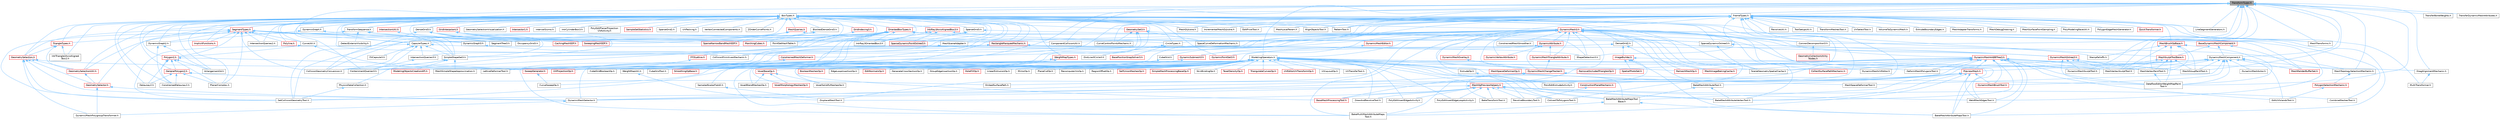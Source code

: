 digraph "TransformTypes.h"
{
 // INTERACTIVE_SVG=YES
 // LATEX_PDF_SIZE
  bgcolor="transparent";
  edge [fontname=Helvetica,fontsize=10,labelfontname=Helvetica,labelfontsize=10];
  node [fontname=Helvetica,fontsize=10,shape=box,height=0.2,width=0.4];
  Node1 [id="Node000001",label="TransformTypes.h",height=0.2,width=0.4,color="gray40", fillcolor="grey60", style="filled", fontcolor="black",tooltip=" "];
  Node1 -> Node2 [id="edge1_Node000001_Node000002",dir="back",color="steelblue1",style="solid",tooltip=" "];
  Node2 [id="Node000002",label="BoxTypes.h",height=0.2,width=0.4,color="grey40", fillcolor="white", style="filled",URL="$d2/da2/BoxTypes_8h.html",tooltip=" "];
  Node2 -> Node3 [id="edge2_Node000002_Node000003",dir="back",color="steelblue1",style="solid",tooltip=" "];
  Node3 [id="Node000003",label="AlignObjectsTool.h",height=0.2,width=0.4,color="grey40", fillcolor="white", style="filled",URL="$da/d25/AlignObjectsTool_8h.html",tooltip=" "];
  Node2 -> Node4 [id="edge3_Node000002_Node000004",dir="back",color="steelblue1",style="solid",tooltip=" "];
  Node4 [id="Node000004",label="Arrangement2d.h",height=0.2,width=0.4,color="grey40", fillcolor="white", style="filled",URL="$de/d7e/Arrangement2d_8h.html",tooltip=" "];
  Node2 -> Node5 [id="edge4_Node000002_Node000005",dir="back",color="steelblue1",style="solid",tooltip=" "];
  Node5 [id="Node000005",label="BlockedDenseGrid3.h",height=0.2,width=0.4,color="grey40", fillcolor="white", style="filled",URL="$d1/ddb/BlockedDenseGrid3_8h.html",tooltip=" "];
  Node5 -> Node6 [id="edge5_Node000005_Node000006",dir="back",color="steelblue1",style="solid",tooltip=" "];
  Node6 [id="Node000006",label="MarchingCubes.h",height=0.2,width=0.4,color="red", fillcolor="#FFF0F0", style="filled",URL="$d8/d16/MarchingCubes_8h.html",tooltip=" "];
  Node5 -> Node10 [id="edge6_Node000005_Node000010",dir="back",color="steelblue1",style="solid",tooltip=" "];
  Node10 [id="Node000010",label="SparseNarrowBandMeshSDF.h",height=0.2,width=0.4,color="red", fillcolor="#FFF0F0", style="filled",URL="$d2/d60/SparseNarrowBandMeshSDF_8h.html",tooltip=" "];
  Node2 -> Node11 [id="edge7_Node000002_Node000011",dir="back",color="steelblue1",style="solid",tooltip=" "];
  Node11 [id="Node000011",label="CapsuleTypes.h",height=0.2,width=0.4,color="grey40", fillcolor="white", style="filled",URL="$de/dcd/CapsuleTypes_8h.html",tooltip=" "];
  Node11 -> Node12 [id="edge8_Node000011_Node000012",dir="back",color="steelblue1",style="solid",tooltip=" "];
  Node12 [id="Node000012",label="CollisionGeometryConversion.h",height=0.2,width=0.4,color="grey40", fillcolor="white", style="filled",URL="$df/d0d/CollisionGeometryConversion_8h.html",tooltip=" "];
  Node11 -> Node13 [id="edge9_Node000011_Node000013",dir="back",color="steelblue1",style="solid",tooltip=" "];
  Node13 [id="Node000013",label="ContainmentQueries3.h",height=0.2,width=0.4,color="grey40", fillcolor="white", style="filled",URL="$d5/dc8/ContainmentQueries3_8h.html",tooltip=" "];
  Node11 -> Node14 [id="edge10_Node000011_Node000014",dir="back",color="steelblue1",style="solid",tooltip=" "];
  Node14 [id="Node000014",label="FitCapsule3.h",height=0.2,width=0.4,color="grey40", fillcolor="white", style="filled",URL="$d7/d15/FitCapsule3_8h.html",tooltip=" "];
  Node11 -> Node15 [id="edge11_Node000011_Node000015",dir="back",color="steelblue1",style="solid",tooltip=" "];
  Node15 [id="Node000015",label="IntersectionQueries3.h",height=0.2,width=0.4,color="grey40", fillcolor="white", style="filled",URL="$d6/d34/IntersectionQueries3_8h.html",tooltip=" "];
  Node15 -> Node13 [id="edge12_Node000015_Node000013",dir="back",color="steelblue1",style="solid",tooltip=" "];
  Node11 -> Node16 [id="edge13_Node000011_Node000016",dir="back",color="steelblue1",style="solid",tooltip=" "];
  Node16 [id="Node000016",label="SetCollisionGeometryTool.h",height=0.2,width=0.4,color="grey40", fillcolor="white", style="filled",URL="$d0/de6/SetCollisionGeometryTool_8h.html",tooltip=" "];
  Node11 -> Node17 [id="edge14_Node000011_Node000017",dir="back",color="steelblue1",style="solid",tooltip=" "];
  Node17 [id="Node000017",label="ShapeDetection3.h",height=0.2,width=0.4,color="grey40", fillcolor="white", style="filled",URL="$de/d18/ShapeDetection3_8h.html",tooltip=" "];
  Node11 -> Node18 [id="edge15_Node000011_Node000018",dir="back",color="steelblue1",style="solid",tooltip=" "];
  Node18 [id="Node000018",label="SimpleShapeSet3.h",height=0.2,width=0.4,color="grey40", fillcolor="white", style="filled",URL="$dc/ddb/SimpleShapeSet3_8h.html",tooltip=" "];
  Node18 -> Node12 [id="edge16_Node000018_Node000012",dir="back",color="steelblue1",style="solid",tooltip=" "];
  Node18 -> Node19 [id="edge17_Node000018_Node000019",dir="back",color="steelblue1",style="solid",tooltip=" "];
  Node19 [id="Node000019",label="MeshSimpleShapeApproximation.h",height=0.2,width=0.4,color="grey40", fillcolor="white", style="filled",URL="$dd/dc1/MeshSimpleShapeApproximation_8h.html",tooltip=" "];
  Node18 -> Node20 [id="edge18_Node000018_Node000020",dir="back",color="steelblue1",style="solid",tooltip=" "];
  Node20 [id="Node000020",label="ModelingObjectsCreationAPI.h",height=0.2,width=0.4,color="red", fillcolor="#FFF0F0", style="filled",URL="$df/d4c/ModelingObjectsCreationAPI_8h.html",tooltip=" "];
  Node18 -> Node43 [id="edge19_Node000018_Node000043",dir="back",color="steelblue1",style="solid",tooltip=" "];
  Node43 [id="Node000043",label="PhysicsDataCollection.h",height=0.2,width=0.4,color="grey40", fillcolor="white", style="filled",URL="$d0/de2/PhysicsDataCollection_8h.html",tooltip=" "];
  Node43 -> Node16 [id="edge20_Node000043_Node000016",dir="back",color="steelblue1",style="solid",tooltip=" "];
  Node2 -> Node44 [id="edge21_Node000002_Node000044",dir="back",color="steelblue1",style="solid",tooltip=" "];
  Node44 [id="Node000044",label="CircleTypes.h",height=0.2,width=0.4,color="grey40", fillcolor="white", style="filled",URL="$d0/d38/CircleTypes_8h.html",tooltip=" "];
  Node44 -> Node45 [id="edge22_Node000044_Node000045",dir="back",color="steelblue1",style="solid",tooltip=" "];
  Node45 [id="Node000045",label="BasePositionSnapSolver3.h",height=0.2,width=0.4,color="red", fillcolor="#FFF0F0", style="filled",URL="$d4/d62/BasePositionSnapSolver3_8h.html",tooltip=" "];
  Node44 -> Node52 [id="edge23_Node000044_Node000052",dir="back",color="steelblue1",style="solid",tooltip=" "];
  Node52 [id="Node000052",label="DistLine3Circle3.h",height=0.2,width=0.4,color="grey40", fillcolor="white", style="filled",URL="$dc/d29/DistLine3Circle3_8h.html",tooltip=" "];
  Node2 -> Node53 [id="edge24_Node000002_Node000053",dir="back",color="steelblue1",style="solid",tooltip=" "];
  Node53 [id="Node000053",label="CollisionPrimitivesMechanic.h",height=0.2,width=0.4,color="grey40", fillcolor="white", style="filled",URL="$d7/d16/CollisionPrimitivesMechanic_8h.html",tooltip=" "];
  Node2 -> Node54 [id="edge25_Node000002_Node000054",dir="back",color="steelblue1",style="solid",tooltip=" "];
  Node54 [id="Node000054",label="ConstrainedDelaunay2.h",height=0.2,width=0.4,color="grey40", fillcolor="white", style="filled",URL="$de/dbf/ConstrainedDelaunay2_8h.html",tooltip=" "];
  Node2 -> Node13 [id="edge26_Node000002_Node000013",dir="back",color="steelblue1",style="solid",tooltip=" "];
  Node2 -> Node55 [id="edge27_Node000002_Node000055",dir="back",color="steelblue1",style="solid",tooltip=" "];
  Node55 [id="Node000055",label="ConvexDecomposition3.h",height=0.2,width=0.4,color="grey40", fillcolor="white", style="filled",URL="$d4/d2b/ConvexDecomposition3_8h.html",tooltip=" "];
  Node55 -> Node56 [id="edge28_Node000055_Node000056",dir="back",color="steelblue1",style="solid",tooltip=" "];
  Node56 [id="Node000056",label="GeometryCollectionUtility\lNodes.h",height=0.2,width=0.4,color="red", fillcolor="#FFF0F0", style="filled",URL="$d7/da4/GeometryCollectionUtilityNodes_8h.html",tooltip=" "];
  Node2 -> Node58 [id="edge29_Node000002_Node000058",dir="back",color="steelblue1",style="solid",tooltip=" "];
  Node58 [id="Node000058",label="CubeGridTool.h",height=0.2,width=0.4,color="grey40", fillcolor="white", style="filled",URL="$d3/d38/CubeGridTool_8h.html",tooltip=" "];
  Node2 -> Node59 [id="edge30_Node000002_Node000059",dir="back",color="steelblue1",style="solid",tooltip=" "];
  Node59 [id="Node000059",label="CurveUtil.h",height=0.2,width=0.4,color="grey40", fillcolor="white", style="filled",URL="$da/d1c/CurveUtil_8h.html",tooltip=" "];
  Node59 -> Node60 [id="edge31_Node000059_Node000060",dir="back",color="steelblue1",style="solid",tooltip=" "];
  Node60 [id="Node000060",label="Polygon2.h",height=0.2,width=0.4,color="red", fillcolor="#FFF0F0", style="filled",URL="$d7/d51/Polygon2_8h.html",tooltip=" "];
  Node60 -> Node4 [id="edge32_Node000060_Node000004",dir="back",color="steelblue1",style="solid",tooltip=" "];
  Node60 -> Node54 [id="edge33_Node000060_Node000054",dir="back",color="steelblue1",style="solid",tooltip=" "];
  Node60 -> Node62 [id="edge34_Node000060_Node000062",dir="back",color="steelblue1",style="solid",tooltip=" "];
  Node62 [id="Node000062",label="Delaunay2.h",height=0.2,width=0.4,color="grey40", fillcolor="white", style="filled",URL="$d2/d4c/Delaunay2_8h.html",tooltip=" "];
  Node60 -> Node63 [id="edge35_Node000060_Node000063",dir="back",color="steelblue1",style="solid",tooltip=" "];
  Node63 [id="Node000063",label="GeneralPolygon2.h",height=0.2,width=0.4,color="red", fillcolor="#FFF0F0", style="filled",URL="$d2/d10/GeneralPolygon2_8h.html",tooltip=" "];
  Node63 -> Node54 [id="edge36_Node000063_Node000054",dir="back",color="steelblue1",style="solid",tooltip=" "];
  Node63 -> Node62 [id="edge37_Node000063_Node000062",dir="back",color="steelblue1",style="solid",tooltip=" "];
  Node63 -> Node64 [id="edge38_Node000063_Node000064",dir="back",color="steelblue1",style="solid",tooltip=" "];
  Node64 [id="Node000064",label="EmbedSurfacePath.h",height=0.2,width=0.4,color="grey40", fillcolor="white", style="filled",URL="$d6/da4/EmbedSurfacePath_8h.html",tooltip=" "];
  Node63 -> Node67 [id="edge39_Node000063_Node000067",dir="back",color="steelblue1",style="solid",tooltip=" "];
  Node67 [id="Node000067",label="PlanarComplex.h",height=0.2,width=0.4,color="grey40", fillcolor="white", style="filled",URL="$dc/dcc/PlanarComplex_8h.html",tooltip=" "];
  Node60 -> Node67 [id="edge40_Node000060_Node000067",dir="back",color="steelblue1",style="solid",tooltip=" "];
  Node60 -> Node74 [id="edge41_Node000060_Node000074",dir="back",color="steelblue1",style="solid",tooltip=" "];
  Node74 [id="Node000074",label="SweepGenerator.h",height=0.2,width=0.4,color="red", fillcolor="#FFF0F0", style="filled",URL="$df/dab/SweepGenerator_8h.html",tooltip=" "];
  Node74 -> Node75 [id="edge42_Node000074_Node000075",dir="back",color="steelblue1",style="solid",tooltip=" "];
  Node75 [id="Node000075",label="CurveSweepOp.h",height=0.2,width=0.4,color="grey40", fillcolor="white", style="filled",URL="$da/d58/CurveSweepOp_8h.html",tooltip=" "];
  Node59 -> Node74 [id="edge43_Node000059_Node000074",dir="back",color="steelblue1",style="solid",tooltip=" "];
  Node2 -> Node62 [id="edge44_Node000002_Node000062",dir="back",color="steelblue1",style="solid",tooltip=" "];
  Node2 -> Node77 [id="edge45_Node000002_Node000077",dir="back",color="steelblue1",style="solid",tooltip=" "];
  Node77 [id="Node000077",label="DenseGrid2.h",height=0.2,width=0.4,color="grey40", fillcolor="white", style="filled",URL="$dc/d2e/DenseGrid2_8h.html",tooltip=" "];
  Node77 -> Node78 [id="edge46_Node000077_Node000078",dir="back",color="steelblue1",style="solid",tooltip=" "];
  Node78 [id="Node000078",label="ImageBuilder.h",height=0.2,width=0.4,color="red", fillcolor="#FFF0F0", style="filled",URL="$da/d4a/ImageBuilder_8h.html",tooltip=" "];
  Node78 -> Node79 [id="edge47_Node000078_Node000079",dir="back",color="steelblue1",style="solid",tooltip=" "];
  Node79 [id="Node000079",label="BakeMeshAttributeMapsTool.h",height=0.2,width=0.4,color="grey40", fillcolor="white", style="filled",URL="$d8/d14/BakeMeshAttributeMapsTool_8h.html",tooltip=" "];
  Node78 -> Node83 [id="edge48_Node000078_Node000083",dir="back",color="steelblue1",style="solid",tooltip=" "];
  Node83 [id="Node000083",label="BakeMultiMeshAttributeMaps\lTool.h",height=0.2,width=0.4,color="grey40", fillcolor="white", style="filled",URL="$d7/d65/BakeMultiMeshAttributeMapsTool_8h.html",tooltip=" "];
  Node78 -> Node104 [id="edge49_Node000078_Node000104",dir="back",color="steelblue1",style="solid",tooltip=" "];
  Node104 [id="Node000104",label="MeshVertexSculptTool.h",height=0.2,width=0.4,color="grey40", fillcolor="white", style="filled",URL="$dc/da6/MeshVertexSculptTool_8h.html",tooltip=" "];
  Node78 -> Node105 [id="edge50_Node000078_Node000105",dir="back",color="steelblue1",style="solid",tooltip=" "];
  Node105 [id="Node000105",label="SpatialPhotoSet.h",height=0.2,width=0.4,color="red", fillcolor="#FFF0F0", style="filled",URL="$d4/de6/SpatialPhotoSet_8h.html",tooltip=" "];
  Node77 -> Node110 [id="edge51_Node000077_Node000110",dir="back",color="steelblue1",style="solid",tooltip=" "];
  Node110 [id="Node000110",label="MeshImageBakingCache.h",height=0.2,width=0.4,color="red", fillcolor="#FFF0F0", style="filled",URL="$dd/d09/MeshImageBakingCache_8h.html",tooltip=" "];
  Node77 -> Node112 [id="edge52_Node000077_Node000112",dir="back",color="steelblue1",style="solid",tooltip=" "];
  Node112 [id="Node000112",label="SampledScalarField2.h",height=0.2,width=0.4,color="grey40", fillcolor="white", style="filled",URL="$da/db2/SampledScalarField2_8h.html",tooltip=" "];
  Node112 -> Node113 [id="edge53_Node000112_Node000113",dir="back",color="steelblue1",style="solid",tooltip=" "];
  Node113 [id="Node000113",label="DisplaceMeshTool.h",height=0.2,width=0.4,color="grey40", fillcolor="white", style="filled",URL="$da/d28/DisplaceMeshTool_8h.html",tooltip=" "];
  Node2 -> Node114 [id="edge54_Node000002_Node000114",dir="back",color="steelblue1",style="solid",tooltip=" "];
  Node114 [id="Node000114",label="DenseGrid3.h",height=0.2,width=0.4,color="grey40", fillcolor="white", style="filled",URL="$d9/da6/DenseGrid3_8h.html",tooltip=" "];
  Node114 -> Node115 [id="edge55_Node000114_Node000115",dir="back",color="steelblue1",style="solid",tooltip=" "];
  Node115 [id="Node000115",label="CachingMeshSDF.h",height=0.2,width=0.4,color="red", fillcolor="#FFF0F0", style="filled",URL="$d3/de9/CachingMeshSDF_8h.html",tooltip=" "];
  Node114 -> Node12 [id="edge56_Node000114_Node000012",dir="back",color="steelblue1",style="solid",tooltip=" "];
  Node114 -> Node6 [id="edge57_Node000114_Node000006",dir="back",color="steelblue1",style="solid",tooltip=" "];
  Node114 -> Node116 [id="edge58_Node000114_Node000116",dir="back",color="steelblue1",style="solid",tooltip=" "];
  Node116 [id="Node000116",label="OccupancyGrid3.h",height=0.2,width=0.4,color="grey40", fillcolor="white", style="filled",URL="$d5/d63/OccupancyGrid3_8h.html",tooltip=" "];
  Node114 -> Node18 [id="edge59_Node000114_Node000018",dir="back",color="steelblue1",style="solid",tooltip=" "];
  Node114 -> Node117 [id="edge60_Node000114_Node000117",dir="back",color="steelblue1",style="solid",tooltip=" "];
  Node117 [id="Node000117",label="SweepingMeshSDF.h",height=0.2,width=0.4,color="red", fillcolor="#FFF0F0", style="filled",URL="$d9/d76/SweepingMeshSDF_8h.html",tooltip=" "];
  Node2 -> Node119 [id="edge61_Node000002_Node000119",dir="back",color="steelblue1",style="solid",tooltip=" "];
  Node119 [id="Node000119",label="DynamicGraph.h",height=0.2,width=0.4,color="grey40", fillcolor="white", style="filled",URL="$d9/d3f/DynamicGraph_8h.html",tooltip=" "];
  Node119 -> Node120 [id="edge62_Node000119_Node000120",dir="back",color="steelblue1",style="solid",tooltip=" "];
  Node120 [id="Node000120",label="DynamicGraph2.h",height=0.2,width=0.4,color="grey40", fillcolor="white", style="filled",URL="$df/d51/DynamicGraph2_8h.html",tooltip=" "];
  Node120 -> Node4 [id="edge63_Node000120_Node000004",dir="back",color="steelblue1",style="solid",tooltip=" "];
  Node120 -> Node54 [id="edge64_Node000120_Node000054",dir="back",color="steelblue1",style="solid",tooltip=" "];
  Node119 -> Node121 [id="edge65_Node000119_Node000121",dir="back",color="steelblue1",style="solid",tooltip=" "];
  Node121 [id="Node000121",label="DynamicGraph3.h",height=0.2,width=0.4,color="grey40", fillcolor="white", style="filled",URL="$dd/d8e/DynamicGraph3_8h.html",tooltip=" "];
  Node121 -> Node122 [id="edge66_Node000121_Node000122",dir="back",color="steelblue1",style="solid",tooltip=" "];
  Node122 [id="Node000122",label="ConstrainedMeshDeformer.h",height=0.2,width=0.4,color="red", fillcolor="#FFF0F0", style="filled",URL="$df/ddf/ConstrainedMeshDeformer_8h.html",tooltip=" "];
  Node122 -> Node123 [id="edge67_Node000122_Node000123",dir="back",color="steelblue1",style="solid",tooltip=" "];
  Node123 [id="Node000123",label="LatticeDeformerTool.h",height=0.2,width=0.4,color="grey40", fillcolor="white", style="filled",URL="$db/d83/LatticeDeformerTool_8h.html",tooltip=" "];
  Node2 -> Node120 [id="edge68_Node000002_Node000120",dir="back",color="steelblue1",style="solid",tooltip=" "];
  Node2 -> Node121 [id="edge69_Node000002_Node000121",dir="back",color="steelblue1",style="solid",tooltip=" "];
  Node2 -> Node125 [id="edge70_Node000002_Node000125",dir="back",color="steelblue1",style="solid",tooltip=" "];
  Node125 [id="Node000125",label="DynamicMesh3.h",height=0.2,width=0.4,color="red", fillcolor="#FFF0F0", style="filled",URL="$d5/d34/DynamicMesh3_8h.html",tooltip=" "];
  Node125 -> Node79 [id="edge71_Node000125_Node000079",dir="back",color="steelblue1",style="solid",tooltip=" "];
  Node125 -> Node82 [id="edge72_Node000125_Node000082",dir="back",color="steelblue1",style="solid",tooltip=" "];
  Node82 [id="Node000082",label="BakeMeshAttributeMapsTool\lBase.h",height=0.2,width=0.4,color="grey40", fillcolor="white", style="filled",URL="$dc/d68/BakeMeshAttributeMapsToolBase_8h.html",tooltip=" "];
  Node82 -> Node79 [id="edge73_Node000082_Node000079",dir="back",color="steelblue1",style="solid",tooltip=" "];
  Node82 -> Node83 [id="edge74_Node000082_Node000083",dir="back",color="steelblue1",style="solid",tooltip=" "];
  Node125 -> Node81 [id="edge75_Node000125_Node000081",dir="back",color="steelblue1",style="solid",tooltip=" "];
  Node81 [id="Node000081",label="BakeMeshAttributeTool.h",height=0.2,width=0.4,color="grey40", fillcolor="white", style="filled",URL="$d0/d82/BakeMeshAttributeTool_8h.html",tooltip=" "];
  Node81 -> Node82 [id="edge76_Node000081_Node000082",dir="back",color="steelblue1",style="solid",tooltip=" "];
  Node81 -> Node84 [id="edge77_Node000081_Node000084",dir="back",color="steelblue1",style="solid",tooltip=" "];
  Node84 [id="Node000084",label="BakeMeshAttributeVertexTool.h",height=0.2,width=0.4,color="grey40", fillcolor="white", style="filled",URL="$d6/d76/BakeMeshAttributeVertexTool_8h.html",tooltip=" "];
  Node125 -> Node84 [id="edge78_Node000125_Node000084",dir="back",color="steelblue1",style="solid",tooltip=" "];
  Node125 -> Node83 [id="edge79_Node000125_Node000083",dir="back",color="steelblue1",style="solid",tooltip=" "];
  Node125 -> Node126 [id="edge80_Node000125_Node000126",dir="back",color="steelblue1",style="solid",tooltip=" "];
  Node126 [id="Node000126",label="BakeTransformTool.h",height=0.2,width=0.4,color="grey40", fillcolor="white", style="filled",URL="$dc/d39/BakeTransformTool_8h.html",tooltip=" "];
  Node125 -> Node127 [id="edge81_Node000125_Node000127",dir="back",color="steelblue1",style="solid",tooltip=" "];
  Node127 [id="Node000127",label="BaseDynamicMeshComponent.h",height=0.2,width=0.4,color="red", fillcolor="#FFF0F0", style="filled",URL="$d3/df4/BaseDynamicMeshComponent_8h.html",tooltip=" "];
  Node127 -> Node129 [id="edge82_Node000127_Node000129",dir="back",color="steelblue1",style="solid",tooltip=" "];
  Node129 [id="Node000129",label="DynamicMeshComponent.h",height=0.2,width=0.4,color="grey40", fillcolor="white", style="filled",URL="$d8/d66/DynamicMeshComponent_8h.html",tooltip=" "];
  Node129 -> Node130 [id="edge83_Node000129_Node000130",dir="back",color="steelblue1",style="solid",tooltip=" "];
  Node130 [id="Node000130",label="DataflowEditorWeightMapPaint\lTool.h",height=0.2,width=0.4,color="grey40", fillcolor="white", style="filled",URL="$db/d46/DataflowEditorWeightMapPaintTool_8h.html",tooltip=" "];
  Node129 -> Node50 [id="edge84_Node000129_Node000050",dir="back",color="steelblue1",style="solid",tooltip=" "];
  Node50 [id="Node000050",label="DeformMeshPolygonsTool.h",height=0.2,width=0.4,color="grey40", fillcolor="white", style="filled",URL="$db/d72/DeformMeshPolygonsTool_8h.html",tooltip=" "];
  Node129 -> Node131 [id="edge85_Node000129_Node000131",dir="back",color="steelblue1",style="solid",tooltip=" "];
  Node131 [id="Node000131",label="DynamicMeshActor.h",height=0.2,width=0.4,color="grey40", fillcolor="white", style="filled",URL="$d1/d71/DynamicMeshActor_8h.html",tooltip=" "];
  Node129 -> Node132 [id="edge86_Node000129_Node000132",dir="back",color="steelblue1",style="solid",tooltip=" "];
  Node132 [id="Node000132",label="DynamicMeshBrushTool.h",height=0.2,width=0.4,color="red", fillcolor="#FFF0F0", style="filled",URL="$da/d04/DynamicMeshBrushTool_8h.html",tooltip=" "];
  Node129 -> Node136 [id="edge87_Node000129_Node000136",dir="back",color="steelblue1",style="solid",tooltip=" "];
  Node136 [id="Node000136",label="DynamicMeshSelector.h",height=0.2,width=0.4,color="grey40", fillcolor="white", style="filled",URL="$dc/d01/DynamicMeshSelector_8h.html",tooltip=" "];
  Node136 -> Node137 [id="edge88_Node000136_Node000137",dir="back",color="steelblue1",style="solid",tooltip=" "];
  Node137 [id="Node000137",label="DynamicMeshPolygroupTransformer.h",height=0.2,width=0.4,color="grey40", fillcolor="white", style="filled",URL="$dc/db2/DynamicMeshPolygroupTransformer_8h.html",tooltip=" "];
  Node129 -> Node138 [id="edge89_Node000129_Node000138",dir="back",color="steelblue1",style="solid",tooltip=" "];
  Node138 [id="Node000138",label="EditUVIslandsTool.h",height=0.2,width=0.4,color="grey40", fillcolor="white", style="filled",URL="$d0/de4/EditUVIslandsTool_8h.html",tooltip=" "];
  Node129 -> Node139 [id="edge90_Node000129_Node000139",dir="back",color="steelblue1",style="solid",tooltip=" "];
  Node139 [id="Node000139",label="MeshGroupPaintTool.h",height=0.2,width=0.4,color="grey40", fillcolor="white", style="filled",URL="$dd/d04/MeshGroupPaintTool_8h.html",tooltip=" "];
  Node129 -> Node140 [id="edge91_Node000129_Node000140",dir="back",color="steelblue1",style="solid",tooltip=" "];
  Node140 [id="Node000140",label="MeshRenderBufferSet.h",height=0.2,width=0.4,color="red", fillcolor="#FFF0F0", style="filled",URL="$de/dc2/MeshRenderBufferSet_8h.html",tooltip=" "];
  Node129 -> Node141 [id="edge92_Node000129_Node000141",dir="back",color="steelblue1",style="solid",tooltip=" "];
  Node141 [id="Node000141",label="MeshSpaceDeformerTool.h",height=0.2,width=0.4,color="grey40", fillcolor="white", style="filled",URL="$d7/dc8/MeshSpaceDeformerTool_8h.html",tooltip=" "];
  Node129 -> Node142 [id="edge93_Node000129_Node000142",dir="back",color="steelblue1",style="solid",tooltip=" "];
  Node142 [id="Node000142",label="MeshTopologySelectionMechanic.h",height=0.2,width=0.4,color="grey40", fillcolor="white", style="filled",URL="$d5/d15/MeshTopologySelectionMechanic_8h.html",tooltip=" "];
  Node142 -> Node143 [id="edge94_Node000142_Node000143",dir="back",color="steelblue1",style="solid",tooltip=" "];
  Node143 [id="Node000143",label="PolygonSelectionMechanic.h",height=0.2,width=0.4,color="red", fillcolor="#FFF0F0", style="filled",URL="$da/dff/PolygonSelectionMechanic_8h.html",tooltip=" "];
  Node143 -> Node138 [id="edge95_Node000143_Node000138",dir="back",color="steelblue1",style="solid",tooltip=" "];
  Node129 -> Node145 [id="edge96_Node000129_Node000145",dir="back",color="steelblue1",style="solid",tooltip=" "];
  Node145 [id="Node000145",label="MeshVertexPaintTool.h",height=0.2,width=0.4,color="grey40", fillcolor="white", style="filled",URL="$db/d74/MeshVertexPaintTool_8h.html",tooltip=" "];
  Node145 -> Node130 [id="edge97_Node000145_Node000130",dir="back",color="steelblue1",style="solid",tooltip=" "];
  Node129 -> Node104 [id="edge98_Node000129_Node000104",dir="back",color="steelblue1",style="solid",tooltip=" "];
  Node129 -> Node146 [id="edge99_Node000129_Node000146",dir="back",color="steelblue1",style="solid",tooltip=" "];
  Node146 [id="Node000146",label="PreviewMesh.h",height=0.2,width=0.4,color="red", fillcolor="#FFF0F0", style="filled",URL="$d6/d30/PreviewMesh_8h.html",tooltip=" "];
  Node146 -> Node79 [id="edge100_Node000146_Node000079",dir="back",color="steelblue1",style="solid",tooltip=" "];
  Node146 -> Node82 [id="edge101_Node000146_Node000082",dir="back",color="steelblue1",style="solid",tooltip=" "];
  Node146 -> Node81 [id="edge102_Node000146_Node000081",dir="back",color="steelblue1",style="solid",tooltip=" "];
  Node146 -> Node84 [id="edge103_Node000146_Node000084",dir="back",color="steelblue1",style="solid",tooltip=" "];
  Node146 -> Node83 [id="edge104_Node000146_Node000083",dir="back",color="steelblue1",style="solid",tooltip=" "];
  Node146 -> Node148 [id="edge105_Node000146_Node000148",dir="back",color="steelblue1",style="solid",tooltip=" "];
  Node148 [id="Node000148",label="ConvertToPolygonsTool.h",height=0.2,width=0.4,color="grey40", fillcolor="white", style="filled",URL="$d7/d5a/ConvertToPolygonsTool_8h.html",tooltip=" "];
  Node146 -> Node132 [id="edge106_Node000146_Node000132",dir="back",color="steelblue1",style="solid",tooltip=" "];
  Node146 -> Node150 [id="edge107_Node000146_Node000150",dir="back",color="steelblue1",style="solid",tooltip=" "];
  Node150 [id="Node000150",label="MeshOpPreviewHelpers.h",height=0.2,width=0.4,color="red", fillcolor="#FFF0F0", style="filled",URL="$de/d33/MeshOpPreviewHelpers_8h.html",tooltip=" "];
  Node150 -> Node82 [id="edge108_Node000150_Node000082",dir="back",color="steelblue1",style="solid",tooltip=" "];
  Node150 -> Node84 [id="edge109_Node000150_Node000084",dir="back",color="steelblue1",style="solid",tooltip=" "];
  Node150 -> Node126 [id="edge110_Node000150_Node000126",dir="back",color="steelblue1",style="solid",tooltip=" "];
  Node150 -> Node151 [id="edge111_Node000150_Node000151",dir="back",color="steelblue1",style="solid",tooltip=" "];
  Node151 [id="Node000151",label="BaseMeshProcessingTool.h",height=0.2,width=0.4,color="red", fillcolor="#FFF0F0", style="filled",URL="$d4/d77/BaseMeshProcessingTool_8h.html",tooltip=" "];
  Node150 -> Node29 [id="edge112_Node000150_Node000029",dir="back",color="steelblue1",style="solid",tooltip=" "];
  Node29 [id="Node000029",label="CombineMeshesTool.h",height=0.2,width=0.4,color="grey40", fillcolor="white", style="filled",URL="$dd/da3/CombineMeshesTool_8h.html",tooltip=" "];
  Node150 -> Node148 [id="edge113_Node000150_Node000148",dir="back",color="steelblue1",style="solid",tooltip=" "];
  Node150 -> Node113 [id="edge114_Node000150_Node000113",dir="back",color="steelblue1",style="solid",tooltip=" "];
  Node150 -> Node36 [id="edge115_Node000150_Node000036",dir="back",color="steelblue1",style="solid",tooltip=" "];
  Node36 [id="Node000036",label="DrawAndRevolveTool.h",height=0.2,width=0.4,color="grey40", fillcolor="white", style="filled",URL="$d8/d06/DrawAndRevolveTool_8h.html",tooltip=" "];
  Node150 -> Node158 [id="edge116_Node000150_Node000158",dir="back",color="steelblue1",style="solid",tooltip=" "];
  Node158 [id="Node000158",label="PolyEditInsertEdgeActivity.h",height=0.2,width=0.4,color="grey40", fillcolor="white", style="filled",URL="$d1/d26/PolyEditInsertEdgeActivity_8h.html",tooltip=" "];
  Node150 -> Node159 [id="edge117_Node000150_Node000159",dir="back",color="steelblue1",style="solid",tooltip=" "];
  Node159 [id="Node000159",label="PolyEditInsertEdgeLoopActivity.h",height=0.2,width=0.4,color="grey40", fillcolor="white", style="filled",URL="$d5/d37/PolyEditInsertEdgeLoopActivity_8h.html",tooltip=" "];
  Node150 -> Node40 [id="edge118_Node000150_Node000040",dir="back",color="steelblue1",style="solid",tooltip=" "];
  Node40 [id="Node000040",label="RevolveBoundaryTool.h",height=0.2,width=0.4,color="grey40", fillcolor="white", style="filled",URL="$da/dce/RevolveBoundaryTool_8h.html",tooltip=" "];
  Node150 -> Node16 [id="edge119_Node000150_Node000016",dir="back",color="steelblue1",style="solid",tooltip=" "];
  Node150 -> Node166 [id="edge120_Node000150_Node000166",dir="back",color="steelblue1",style="solid",tooltip=" "];
  Node166 [id="Node000166",label="WeldMeshEdgesTool.h",height=0.2,width=0.4,color="grey40", fillcolor="white", style="filled",URL="$d5/d6e/WeldMeshEdgesTool_8h.html",tooltip=" "];
  Node146 -> Node166 [id="edge121_Node000146_Node000166",dir="back",color="steelblue1",style="solid",tooltip=" "];
  Node129 -> Node171 [id="edge122_Node000129_Node000171",dir="back",color="steelblue1",style="solid",tooltip=" "];
  Node171 [id="Node000171",label="SceneGeometrySpatialCache.h",height=0.2,width=0.4,color="grey40", fillcolor="white", style="filled",URL="$d6/d6f/SceneGeometrySpatialCache_8h.html",tooltip=" "];
  Node127 -> Node140 [id="edge123_Node000127_Node000140",dir="back",color="steelblue1",style="solid",tooltip=" "];
  Node127 -> Node172 [id="edge124_Node000127_Node000172",dir="back",color="steelblue1",style="solid",tooltip=" "];
  Node172 [id="Node000172",label="MeshSculptToolBase.h",height=0.2,width=0.4,color="red", fillcolor="#FFF0F0", style="filled",URL="$d8/d2a/MeshSculptToolBase_8h.html",tooltip=" "];
  Node172 -> Node130 [id="edge125_Node000172_Node000130",dir="back",color="steelblue1",style="solid",tooltip=" "];
  Node172 -> Node173 [id="edge126_Node000172_Node000173",dir="back",color="steelblue1",style="solid",tooltip=" "];
  Node173 [id="Node000173",label="DynamicMeshSculptTool.h",height=0.2,width=0.4,color="grey40", fillcolor="white", style="filled",URL="$d6/d16/DynamicMeshSculptTool_8h.html",tooltip=" "];
  Node172 -> Node139 [id="edge127_Node000172_Node000139",dir="back",color="steelblue1",style="solid",tooltip=" "];
  Node172 -> Node145 [id="edge128_Node000172_Node000145",dir="back",color="steelblue1",style="solid",tooltip=" "];
  Node172 -> Node104 [id="edge129_Node000172_Node000104",dir="back",color="steelblue1",style="solid",tooltip=" "];
  Node125 -> Node151 [id="edge130_Node000125_Node000151",dir="back",color="steelblue1",style="solid",tooltip=" "];
  Node125 -> Node189 [id="edge131_Node000125_Node000189",dir="back",color="steelblue1",style="solid",tooltip=" "];
  Node189 [id="Node000189",label="CollectSurfacePathMechanic.h",height=0.2,width=0.4,color="red", fillcolor="#FFF0F0", style="filled",URL="$d5/dd0/CollectSurfacePathMechanic_8h.html",tooltip=" "];
  Node125 -> Node12 [id="edge132_Node000125_Node000012",dir="back",color="steelblue1",style="solid",tooltip=" "];
  Node125 -> Node29 [id="edge133_Node000125_Node000029",dir="back",color="steelblue1",style="solid",tooltip=" "];
  Node125 -> Node190 [id="edge134_Node000125_Node000190",dir="back",color="steelblue1",style="solid",tooltip=" "];
  Node190 [id="Node000190",label="ComponentCollisionUtil.h",height=0.2,width=0.4,color="grey40", fillcolor="white", style="filled",URL="$d9/d1c/ComponentCollisionUtil_8h.html",tooltip=" "];
  Node125 -> Node122 [id="edge135_Node000125_Node000122",dir="back",color="steelblue1",style="solid",tooltip=" "];
  Node125 -> Node191 [id="edge136_Node000125_Node000191",dir="back",color="steelblue1",style="solid",tooltip=" "];
  Node191 [id="Node000191",label="ConstrainedMeshSmoother.h",height=0.2,width=0.4,color="grey40", fillcolor="white", style="filled",URL="$d7/d9e/ConstrainedMeshSmoother_8h.html",tooltip=" "];
  Node125 -> Node55 [id="edge137_Node000125_Node000055",dir="back",color="steelblue1",style="solid",tooltip=" "];
  Node125 -> Node113 [id="edge138_Node000125_Node000113",dir="back",color="steelblue1",style="solid",tooltip=" "];
  Node125 -> Node192 [id="edge139_Node000125_Node000192",dir="back",color="steelblue1",style="solid",tooltip=" "];
  Node192 [id="Node000192",label="DynamicAttribute.h",height=0.2,width=0.4,color="red", fillcolor="#FFF0F0", style="filled",URL="$d8/db1/DynamicAttribute_8h.html",tooltip=" "];
  Node192 -> Node195 [id="edge140_Node000192_Node000195",dir="back",color="steelblue1",style="solid",tooltip=" "];
  Node195 [id="Node000195",label="DynamicMeshChangeTracker.h",height=0.2,width=0.4,color="red", fillcolor="#FFF0F0", style="filled",URL="$dd/df0/DynamicMeshChangeTracker_8h.html",tooltip=" "];
  Node195 -> Node130 [id="edge141_Node000195_Node000130",dir="back",color="steelblue1",style="solid",tooltip=" "];
  Node195 -> Node136 [id="edge142_Node000195_Node000136",dir="back",color="steelblue1",style="solid",tooltip=" "];
  Node192 -> Node280 [id="edge143_Node000192_Node000280",dir="back",color="steelblue1",style="solid",tooltip=" "];
  Node280 [id="Node000280",label="DynamicMeshTriangleAttribute.h",height=0.2,width=0.4,color="red", fillcolor="#FFF0F0", style="filled",URL="$d0/d85/DynamicMeshTriangleAttribute_8h.html",tooltip=" "];
  Node280 -> Node195 [id="edge144_Node000280_Node000195",dir="back",color="steelblue1",style="solid",tooltip=" "];
  Node192 -> Node281 [id="edge145_Node000192_Node000281",dir="back",color="steelblue1",style="solid",tooltip=" "];
  Node281 [id="Node000281",label="DynamicPointSet3.h",height=0.2,width=0.4,color="red", fillcolor="#FFF0F0", style="filled",URL="$d3/d32/DynamicPointSet3_8h.html",tooltip=" "];
  Node192 -> Node283 [id="edge146_Node000192_Node000283",dir="back",color="steelblue1",style="solid",tooltip=" "];
  Node283 [id="Node000283",label="DynamicVertexAttribute.h",height=0.2,width=0.4,color="red", fillcolor="#FFF0F0", style="filled",URL="$d4/de7/DynamicVertexAttribute_8h.html",tooltip=" "];
  Node125 -> Node285 [id="edge147_Node000125_Node000285",dir="back",color="steelblue1",style="solid",tooltip=" "];
  Node285 [id="Node000285",label="DynamicMeshAABBTree3.h",height=0.2,width=0.4,color="red", fillcolor="#FFF0F0", style="filled",URL="$d5/d0d/DynamicMeshAABBTree3_8h.html",tooltip=" "];
  Node285 -> Node79 [id="edge148_Node000285_Node000079",dir="back",color="steelblue1",style="solid",tooltip=" "];
  Node285 -> Node84 [id="edge149_Node000285_Node000084",dir="back",color="steelblue1",style="solid",tooltip=" "];
  Node285 -> Node189 [id="edge150_Node000285_Node000189",dir="back",color="steelblue1",style="solid",tooltip=" "];
  Node285 -> Node58 [id="edge151_Node000285_Node000058",dir="back",color="steelblue1",style="solid",tooltip=" "];
  Node285 -> Node130 [id="edge152_Node000285_Node000130",dir="back",color="steelblue1",style="solid",tooltip=" "];
  Node285 -> Node50 [id="edge153_Node000285_Node000050",dir="back",color="steelblue1",style="solid",tooltip=" "];
  Node285 -> Node287 [id="edge154_Node000285_Node000287",dir="back",color="steelblue1",style="solid",tooltip=" "];
  Node287 [id="Node000287",label="DragAlignmentMechanic.h",height=0.2,width=0.4,color="grey40", fillcolor="white", style="filled",URL="$d1/d74/DragAlignmentMechanic_8h.html",tooltip=" "];
  Node287 -> Node288 [id="edge155_Node000287_Node000288",dir="back",color="steelblue1",style="solid",tooltip=" "];
  Node288 [id="Node000288",label="MultiTransformer.h",height=0.2,width=0.4,color="grey40", fillcolor="white", style="filled",URL="$d1/d6f/MultiTransformer_8h.html",tooltip=" "];
  Node285 -> Node132 [id="edge156_Node000285_Node000132",dir="back",color="steelblue1",style="solid",tooltip=" "];
  Node285 -> Node173 [id="edge157_Node000285_Node000173",dir="back",color="steelblue1",style="solid",tooltip=" "];
  Node285 -> Node136 [id="edge158_Node000285_Node000136",dir="back",color="steelblue1",style="solid",tooltip=" "];
  Node285 -> Node222 [id="edge159_Node000285_Node000222",dir="back",color="steelblue1",style="solid",tooltip=" "];
  Node222 [id="Node000222",label="DynamicMeshUVEditor.h",height=0.2,width=0.4,color="grey40", fillcolor="white", style="filled",URL="$d9/d1e/DynamicMeshUVEditor_8h.html",tooltip=" "];
  Node285 -> Node138 [id="edge160_Node000285_Node000138",dir="back",color="steelblue1",style="solid",tooltip=" "];
  Node285 -> Node139 [id="edge161_Node000285_Node000139",dir="back",color="steelblue1",style="solid",tooltip=" "];
  Node285 -> Node110 [id="edge162_Node000285_Node000110",dir="back",color="steelblue1",style="solid",tooltip=" "];
  Node285 -> Node145 [id="edge163_Node000285_Node000145",dir="back",color="steelblue1",style="solid",tooltip=" "];
  Node285 -> Node104 [id="edge164_Node000285_Node000104",dir="back",color="steelblue1",style="solid",tooltip=" "];
  Node285 -> Node146 [id="edge165_Node000285_Node000146",dir="back",color="steelblue1",style="solid",tooltip=" "];
  Node285 -> Node298 [id="edge166_Node000285_Node000298",dir="back",color="steelblue1",style="solid",tooltip=" "];
  Node298 [id="Node000298",label="RemeshMeshOp.h",height=0.2,width=0.4,color="red", fillcolor="#FFF0F0", style="filled",URL="$d5/d2c/RemeshMeshOp_8h.html",tooltip=" "];
  Node285 -> Node221 [id="edge167_Node000285_Node000221",dir="back",color="steelblue1",style="solid",tooltip=" "];
  Node221 [id="Node000221",label="RemoveOccludedTrianglesOp.h",height=0.2,width=0.4,color="red", fillcolor="#FFF0F0", style="filled",URL="$d2/d39/RemoveOccludedTrianglesOp_8h.html",tooltip=" "];
  Node285 -> Node171 [id="edge168_Node000285_Node000171",dir="back",color="steelblue1",style="solid",tooltip=" "];
  Node285 -> Node166 [id="edge169_Node000285_Node000166",dir="back",color="steelblue1",style="solid",tooltip=" "];
  Node125 -> Node195 [id="edge170_Node000125_Node000195",dir="back",color="steelblue1",style="solid",tooltip=" "];
  Node125 -> Node209 [id="edge171_Node000125_Node000209",dir="back",color="steelblue1",style="solid",tooltip=" "];
  Node209 [id="Node000209",label="DynamicMeshEditor.h",height=0.2,width=0.4,color="red", fillcolor="#FFF0F0", style="filled",URL="$d2/db3/DynamicMeshEditor_8h.html",tooltip=" "];
  Node209 -> Node210 [id="edge172_Node000209_Node000210",dir="back",color="steelblue1",style="solid",tooltip=" "];
  Node210 [id="Node000210",label="DynamicSubmesh3.h",height=0.2,width=0.4,color="red", fillcolor="#FFF0F0", style="filled",URL="$df/d5e/DynamicSubmesh3_8h.html",tooltip=" "];
  Node210 -> Node213 [id="edge173_Node000210_Node000213",dir="back",color="steelblue1",style="solid",tooltip=" "];
  Node213 [id="Node000213",label="SmoothingOpBase.h",height=0.2,width=0.4,color="red", fillcolor="#FFF0F0", style="filled",URL="$d3/d7b/SmoothingOpBase_8h.html",tooltip=" "];
  Node125 -> Node301 [id="edge174_Node000125_Node000301",dir="back",color="steelblue1",style="solid",tooltip=" "];
  Node301 [id="Node000301",label="DynamicMeshOctree3.h",height=0.2,width=0.4,color="red", fillcolor="#FFF0F0", style="filled",URL="$d8/d9f/DynamicMeshOctree3_8h.html",tooltip=" "];
  Node301 -> Node130 [id="edge175_Node000301_Node000130",dir="back",color="steelblue1",style="solid",tooltip=" "];
  Node301 -> Node173 [id="edge176_Node000301_Node000173",dir="back",color="steelblue1",style="solid",tooltip=" "];
  Node301 -> Node139 [id="edge177_Node000301_Node000139",dir="back",color="steelblue1",style="solid",tooltip=" "];
  Node301 -> Node145 [id="edge178_Node000301_Node000145",dir="back",color="steelblue1",style="solid",tooltip=" "];
  Node301 -> Node104 [id="edge179_Node000301_Node000104",dir="back",color="steelblue1",style="solid",tooltip=" "];
  Node125 -> Node302 [id="edge180_Node000125_Node000302",dir="back",color="steelblue1",style="solid",tooltip=" "];
  Node302 [id="Node000302",label="DynamicMeshOverlay.h",height=0.2,width=0.4,color="red", fillcolor="#FFF0F0", style="filled",URL="$de/d26/DynamicMeshOverlay_8h.html",tooltip=" "];
  Node302 -> Node195 [id="edge181_Node000302_Node000195",dir="back",color="steelblue1",style="solid",tooltip=" "];
  Node125 -> Node280 [id="edge182_Node000125_Node000280",dir="back",color="steelblue1",style="solid",tooltip=" "];
  Node125 -> Node222 [id="edge183_Node000125_Node000222",dir="back",color="steelblue1",style="solid",tooltip=" "];
  Node125 -> Node210 [id="edge184_Node000125_Node000210",dir="back",color="steelblue1",style="solid",tooltip=" "];
  Node125 -> Node283 [id="edge185_Node000125_Node000283",dir="back",color="steelblue1",style="solid",tooltip=" "];
  Node125 -> Node110 [id="edge186_Node000125_Node000110",dir="back",color="steelblue1",style="solid",tooltip=" "];
  Node125 -> Node140 [id="edge187_Node000125_Node000140",dir="back",color="steelblue1",style="solid",tooltip=" "];
  Node125 -> Node340 [id="edge188_Node000125_Node000340",dir="back",color="steelblue1",style="solid",tooltip=" "];
  Node340 [id="Node000340",label="MeshSceneAdapter.h",height=0.2,width=0.4,color="grey40", fillcolor="white", style="filled",URL="$d3/d05/MeshSceneAdapter_8h.html",tooltip=" "];
  Node340 -> Node83 [id="edge189_Node000340_Node000083",dir="back",color="steelblue1",style="solid",tooltip=" "];
  Node125 -> Node19 [id="edge190_Node000125_Node000019",dir="back",color="steelblue1",style="solid",tooltip=" "];
  Node125 -> Node346 [id="edge191_Node000125_Node000346",dir="back",color="steelblue1",style="solid",tooltip=" "];
  Node346 [id="Node000346",label="MeshTransforms.h",height=0.2,width=0.4,color="grey40", fillcolor="white", style="filled",URL="$dd/d4c/MeshTransforms_8h.html",tooltip=" "];
  Node125 -> Node20 [id="edge192_Node000125_Node000020",dir="back",color="steelblue1",style="solid",tooltip=" "];
  Node125 -> Node349 [id="edge193_Node000125_Node000349",dir="back",color="steelblue1",style="solid",tooltip=" "];
  Node349 [id="Node000349",label="ModelingOperators.h",height=0.2,width=0.4,color="grey40", fillcolor="white", style="filled",URL="$d8/d7a/ModelingOperators_8h.html",tooltip=" "];
  Node349 -> Node79 [id="edge194_Node000349_Node000079",dir="back",color="steelblue1",style="solid",tooltip=" "];
  Node349 -> Node82 [id="edge195_Node000349_Node000082",dir="back",color="steelblue1",style="solid",tooltip=" "];
  Node349 -> Node84 [id="edge196_Node000349_Node000084",dir="back",color="steelblue1",style="solid",tooltip=" "];
  Node349 -> Node83 [id="edge197_Node000349_Node000083",dir="back",color="steelblue1",style="solid",tooltip=" "];
  Node349 -> Node350 [id="edge198_Node000349_Node000350",dir="back",color="steelblue1",style="solid",tooltip=" "];
  Node350 [id="Node000350",label="BooleanMeshesOp.h",height=0.2,width=0.4,color="red", fillcolor="#FFF0F0", style="filled",URL="$d4/d35/BooleanMeshesOp_8h.html",tooltip=" "];
  Node349 -> Node148 [id="edge199_Node000349_Node000148",dir="back",color="steelblue1",style="solid",tooltip=" "];
  Node349 -> Node351 [id="edge200_Node000349_Node000351",dir="back",color="steelblue1",style="solid",tooltip=" "];
  Node351 [id="Node000351",label="CubeGridBooleanOp.h",height=0.2,width=0.4,color="grey40", fillcolor="white", style="filled",URL="$d8/d28/CubeGridBooleanOp_8h.html",tooltip=" "];
  Node349 -> Node58 [id="edge201_Node000349_Node000058",dir="back",color="steelblue1",style="solid",tooltip=" "];
  Node349 -> Node75 [id="edge202_Node000349_Node000075",dir="back",color="steelblue1",style="solid",tooltip=" "];
  Node349 -> Node36 [id="edge203_Node000349_Node000036",dir="back",color="steelblue1",style="solid",tooltip=" "];
  Node349 -> Node226 [id="edge204_Node000349_Node000226",dir="back",color="steelblue1",style="solid",tooltip=" "];
  Node226 [id="Node000226",label="EdgeLoopInsertionOp.h",height=0.2,width=0.4,color="grey40", fillcolor="white", style="filled",URL="$d7/d5d/EdgeLoopInsertionOp_8h.html",tooltip=" "];
  Node349 -> Node260 [id="edge205_Node000349_Node000260",dir="back",color="steelblue1",style="solid",tooltip=" "];
  Node260 [id="Node000260",label="EditNormalsOp.h",height=0.2,width=0.4,color="red", fillcolor="#FFF0F0", style="filled",URL="$de/dc5/EditNormalsOp_8h.html",tooltip=" "];
  Node349 -> Node352 [id="edge206_Node000349_Node000352",dir="back",color="steelblue1",style="solid",tooltip=" "];
  Node352 [id="Node000352",label="ExtrudeOp.h",height=0.2,width=0.4,color="grey40", fillcolor="white", style="filled",URL="$d9/dfa/ExtrudeOp_8h.html",tooltip=" "];
  Node352 -> Node232 [id="edge207_Node000352_Node000232",dir="back",color="steelblue1",style="solid",tooltip=" "];
  Node232 [id="Node000232",label="PolyEditExtrudeActivity.h",height=0.2,width=0.4,color="grey40", fillcolor="white", style="filled",URL="$db/d72/PolyEditExtrudeActivity_8h.html",tooltip=" "];
  Node349 -> Node66 [id="edge208_Node000349_Node000066",dir="back",color="steelblue1",style="solid",tooltip=" "];
  Node66 [id="Node000066",label="GenerateCrossSectionOp.h",height=0.2,width=0.4,color="grey40", fillcolor="white", style="filled",URL="$d2/d21/GenerateCrossSectionOp_8h.html",tooltip=" "];
  Node349 -> Node227 [id="edge209_Node000349_Node000227",dir="back",color="steelblue1",style="solid",tooltip=" "];
  Node227 [id="Node000227",label="GroupEdgeInsertionOp.h",height=0.2,width=0.4,color="grey40", fillcolor="white", style="filled",URL="$d6/d71/GroupEdgeInsertionOp_8h.html",tooltip=" "];
  Node349 -> Node297 [id="edge210_Node000349_Node000297",dir="back",color="steelblue1",style="solid",tooltip=" "];
  Node297 [id="Node000297",label="HoleFillOp.h",height=0.2,width=0.4,color="red", fillcolor="#FFF0F0", style="filled",URL="$da/d47/HoleFillOp_8h.html",tooltip=" "];
  Node349 -> Node123 [id="edge211_Node000349_Node000123",dir="back",color="steelblue1",style="solid",tooltip=" "];
  Node349 -> Node342 [id="edge212_Node000349_Node000342",dir="back",color="steelblue1",style="solid",tooltip=" "];
  Node342 [id="Node000342",label="LinearExtrusionOp.h",height=0.2,width=0.4,color="grey40", fillcolor="white", style="filled",URL="$d0/d2a/LinearExtrusionOp_8h.html",tooltip=" "];
  Node349 -> Node150 [id="edge213_Node000349_Node000150",dir="back",color="steelblue1",style="solid",tooltip=" "];
  Node349 -> Node353 [id="edge214_Node000349_Node000353",dir="back",color="steelblue1",style="solid",tooltip=" "];
  Node353 [id="Node000353",label="MeshSpaceDeformerOp.h",height=0.2,width=0.4,color="red", fillcolor="#FFF0F0", style="filled",URL="$df/dc0/MeshSpaceDeformerOp_8h.html",tooltip=" "];
  Node353 -> Node141 [id="edge215_Node000353_Node000141",dir="back",color="steelblue1",style="solid",tooltip=" "];
  Node349 -> Node357 [id="edge216_Node000349_Node000357",dir="back",color="steelblue1",style="solid",tooltip=" "];
  Node357 [id="Node000357",label="MirrorOp.h",height=0.2,width=0.4,color="grey40", fillcolor="white", style="filled",URL="$d8/d91/MirrorOp_8h.html",tooltip=" "];
  Node349 -> Node358 [id="edge217_Node000349_Node000358",dir="back",color="steelblue1",style="solid",tooltip=" "];
  Node358 [id="Node000358",label="PlaneCutOp.h",height=0.2,width=0.4,color="grey40", fillcolor="white", style="filled",URL="$d6/d8b/PlaneCutOp_8h.html",tooltip=" "];
  Node349 -> Node158 [id="edge218_Node000349_Node000158",dir="back",color="steelblue1",style="solid",tooltip=" "];
  Node349 -> Node159 [id="edge219_Node000349_Node000159",dir="back",color="steelblue1",style="solid",tooltip=" "];
  Node349 -> Node273 [id="edge220_Node000349_Node000273",dir="back",color="steelblue1",style="solid",tooltip=" "];
  Node273 [id="Node000273",label="RecomputeUVsOp.h",height=0.2,width=0.4,color="grey40", fillcolor="white", style="filled",URL="$db/d0a/RecomputeUVsOp_8h.html",tooltip=" "];
  Node349 -> Node344 [id="edge221_Node000349_Node000344",dir="back",color="steelblue1",style="solid",tooltip=" "];
  Node344 [id="Node000344",label="RegionOffsetOp.h",height=0.2,width=0.4,color="grey40", fillcolor="white", style="filled",URL="$d3/d50/RegionOffsetOp_8h.html",tooltip=" "];
  Node349 -> Node298 [id="edge222_Node000349_Node000298",dir="back",color="steelblue1",style="solid",tooltip=" "];
  Node349 -> Node221 [id="edge223_Node000349_Node000221",dir="back",color="steelblue1",style="solid",tooltip=" "];
  Node349 -> Node40 [id="edge224_Node000349_Node000040",dir="back",color="steelblue1",style="solid",tooltip=" "];
  Node349 -> Node359 [id="edge225_Node000349_Node000359",dir="back",color="steelblue1",style="solid",tooltip=" "];
  Node359 [id="Node000359",label="SelfUnionMeshesOp.h",height=0.2,width=0.4,color="red", fillcolor="#FFF0F0", style="filled",URL="$d1/d90/SelfUnionMeshesOp_8h.html",tooltip=" "];
  Node349 -> Node16 [id="edge226_Node000349_Node000016",dir="back",color="steelblue1",style="solid",tooltip=" "];
  Node349 -> Node360 [id="edge227_Node000349_Node000360",dir="back",color="steelblue1",style="solid",tooltip=" "];
  Node360 [id="Node000360",label="SimpleMeshProcessingBaseOp.h",height=0.2,width=0.4,color="red", fillcolor="#FFF0F0", style="filled",URL="$d5/de2/SimpleMeshProcessingBaseOp_8h.html",tooltip=" "];
  Node349 -> Node361 [id="edge228_Node000349_Node000361",dir="back",color="steelblue1",style="solid",tooltip=" "];
  Node361 [id="Node000361",label="SkinBindingOp.h",height=0.2,width=0.4,color="grey40", fillcolor="white", style="filled",URL="$d0/df0/SkinBindingOp_8h.html",tooltip=" "];
  Node349 -> Node213 [id="edge229_Node000349_Node000213",dir="back",color="steelblue1",style="solid",tooltip=" "];
  Node349 -> Node275 [id="edge230_Node000349_Node000275",dir="back",color="steelblue1",style="solid",tooltip=" "];
  Node275 [id="Node000275",label="TexelDensityOp.h",height=0.2,width=0.4,color="red", fillcolor="#FFF0F0", style="filled",URL="$de/d5c/TexelDensityOp_8h.html",tooltip=" "];
  Node349 -> Node362 [id="edge231_Node000349_Node000362",dir="back",color="steelblue1",style="solid",tooltip=" "];
  Node362 [id="Node000362",label="TriangulateCurvesOp.h",height=0.2,width=0.4,color="red", fillcolor="#FFF0F0", style="filled",URL="$d9/daa/TriangulateCurvesOp_8h.html",tooltip=" "];
  Node349 -> Node185 [id="edge232_Node000349_Node000185",dir="back",color="steelblue1",style="solid",tooltip=" "];
  Node185 [id="Node000185",label="UVEditorUVTransformOp.h",height=0.2,width=0.4,color="red", fillcolor="#FFF0F0", style="filled",URL="$d9/df2/UVEditorUVTransformOp_8h.html",tooltip=" "];
  Node349 -> Node363 [id="edge233_Node000349_Node000363",dir="back",color="steelblue1",style="solid",tooltip=" "];
  Node363 [id="Node000363",label="UVLayoutOp.h",height=0.2,width=0.4,color="grey40", fillcolor="white", style="filled",URL="$d2/d75/UVLayoutOp_8h.html",tooltip=" "];
  Node349 -> Node364 [id="edge234_Node000349_Node000364",dir="back",color="steelblue1",style="solid",tooltip=" "];
  Node364 [id="Node000364",label="UVProjectionOp.h",height=0.2,width=0.4,color="red", fillcolor="#FFF0F0", style="filled",URL="$d5/db7/UVProjectionOp_8h.html",tooltip=" "];
  Node349 -> Node365 [id="edge235_Node000349_Node000365",dir="back",color="steelblue1",style="solid",tooltip=" "];
  Node365 [id="Node000365",label="UVTransferTool.h",height=0.2,width=0.4,color="grey40", fillcolor="white", style="filled",URL="$df/d22/UVTransferTool_8h.html",tooltip=" "];
  Node349 -> Node366 [id="edge236_Node000349_Node000366",dir="back",color="steelblue1",style="solid",tooltip=" "];
  Node366 [id="Node000366",label="VoxelBaseOp.h",height=0.2,width=0.4,color="red", fillcolor="#FFF0F0", style="filled",URL="$df/d2f/VoxelBaseOp_8h.html",tooltip=" "];
  Node366 -> Node367 [id="edge237_Node000366_Node000367",dir="back",color="steelblue1",style="solid",tooltip=" "];
  Node367 [id="Node000367",label="VoxelBlendMeshesOp.h",height=0.2,width=0.4,color="grey40", fillcolor="white", style="filled",URL="$d2/d00/VoxelBlendMeshesOp_8h.html",tooltip=" "];
  Node366 -> Node368 [id="edge238_Node000366_Node000368",dir="back",color="steelblue1",style="solid",tooltip=" "];
  Node368 [id="Node000368",label="VoxelMorphologyMeshesOp.h",height=0.2,width=0.4,color="red", fillcolor="#FFF0F0", style="filled",URL="$d8/d3d/VoxelMorphologyMeshesOp_8h.html",tooltip=" "];
  Node366 -> Node370 [id="edge239_Node000366_Node000370",dir="back",color="steelblue1",style="solid",tooltip=" "];
  Node370 [id="Node000370",label="VoxelSolidifyMeshesOp.h",height=0.2,width=0.4,color="grey40", fillcolor="white", style="filled",URL="$d3/dcc/VoxelSolidifyMeshesOp_8h.html",tooltip=" "];
  Node349 -> Node367 [id="edge240_Node000349_Node000367",dir="back",color="steelblue1",style="solid",tooltip=" "];
  Node349 -> Node368 [id="edge241_Node000349_Node000368",dir="back",color="steelblue1",style="solid",tooltip=" "];
  Node349 -> Node370 [id="edge242_Node000349_Node000370",dir="back",color="steelblue1",style="solid",tooltip=" "];
  Node349 -> Node166 [id="edge243_Node000349_Node000166",dir="back",color="steelblue1",style="solid",tooltip=" "];
  Node125 -> Node298 [id="edge244_Node000125_Node000298",dir="back",color="steelblue1",style="solid",tooltip=" "];
  Node125 -> Node171 [id="edge245_Node000125_Node000171",dir="back",color="steelblue1",style="solid",tooltip=" "];
  Node125 -> Node16 [id="edge246_Node000125_Node000016",dir="back",color="steelblue1",style="solid",tooltip=" "];
  Node125 -> Node17 [id="edge247_Node000125_Node000017",dir="back",color="steelblue1",style="solid",tooltip=" "];
  Node125 -> Node18 [id="edge248_Node000125_Node000018",dir="back",color="steelblue1",style="solid",tooltip=" "];
  Node125 -> Node166 [id="edge249_Node000125_Node000166",dir="back",color="steelblue1",style="solid",tooltip=" "];
  Node2 -> Node281 [id="edge250_Node000002_Node000281",dir="back",color="steelblue1",style="solid",tooltip=" "];
  Node2 -> Node375 [id="edge251_Node000002_Node000375",dir="back",color="steelblue1",style="solid",tooltip=" "];
  Node375 [id="Node000375",label="EditPivotTool.h",height=0.2,width=0.4,color="grey40", fillcolor="white", style="filled",URL="$de/dc7/EditPivotTool_8h.html",tooltip=" "];
  Node2 -> Node223 [id="edge252_Node000002_Node000223",dir="back",color="steelblue1",style="solid",tooltip=" "];
  Node223 [id="Node000223",label="FFDLattice.h",height=0.2,width=0.4,color="red", fillcolor="#FFF0F0", style="filled",URL="$d1/d3e/FFDLattice_8h.html",tooltip=" "];
  Node223 -> Node123 [id="edge253_Node000223_Node000123",dir="back",color="steelblue1",style="solid",tooltip=" "];
  Node2 -> Node63 [id="edge254_Node000002_Node000063",dir="back",color="steelblue1",style="solid",tooltip=" "];
  Node2 -> Node376 [id="edge255_Node000002_Node000376",dir="back",color="steelblue1",style="solid",tooltip=" "];
  Node376 [id="Node000376",label="GeometrySelection.h",height=0.2,width=0.4,color="red", fillcolor="#FFF0F0", style="filled",URL="$d7/d9a/GeometrySelection_8h.html",tooltip=" "];
  Node376 -> Node137 [id="edge256_Node000376_Node000137",dir="back",color="steelblue1",style="solid",tooltip=" "];
  Node376 -> Node136 [id="edge257_Node000376_Node000136",dir="back",color="steelblue1",style="solid",tooltip=" "];
  Node376 -> Node261 [id="edge258_Node000376_Node000261",dir="back",color="steelblue1",style="solid",tooltip=" "];
  Node261 [id="Node000261",label="GeometrySelectionUtil.h",height=0.2,width=0.4,color="red", fillcolor="#FFF0F0", style="filled",URL="$d2/da0/GeometrySelectionUtil_8h.html",tooltip=" "];
  Node261 -> Node262 [id="edge259_Node000261_Node000262",dir="back",color="steelblue1",style="solid",tooltip=" "];
  Node262 [id="Node000262",label="GeometrySelector.h",height=0.2,width=0.4,color="red", fillcolor="#FFF0F0", style="filled",URL="$d5/d67/GeometrySelector_8h.html",tooltip=" "];
  Node262 -> Node137 [id="edge260_Node000262_Node000137",dir="back",color="steelblue1",style="solid",tooltip=" "];
  Node262 -> Node136 [id="edge261_Node000262_Node000136",dir="back",color="steelblue1",style="solid",tooltip=" "];
  Node376 -> Node262 [id="edge262_Node000376_Node000262",dir="back",color="steelblue1",style="solid",tooltip=" "];
  Node376 -> Node145 [id="edge263_Node000376_Node000145",dir="back",color="steelblue1",style="solid",tooltip=" "];
  Node376 -> Node16 [id="edge264_Node000376_Node000016",dir="back",color="steelblue1",style="solid",tooltip=" "];
  Node2 -> Node379 [id="edge265_Node000002_Node000379",dir="back",color="steelblue1",style="solid",tooltip=" "];
  Node379 [id="Node000379",label="GeometrySelectionVisualization.h",height=0.2,width=0.4,color="grey40", fillcolor="white", style="filled",URL="$d1/dbd/GeometrySelectionVisualization_8h.html",tooltip=" "];
  Node2 -> Node380 [id="edge266_Node000002_Node000380",dir="back",color="steelblue1",style="solid",tooltip=" "];
  Node380 [id="Node000380",label="GeometrySet3.h",height=0.2,width=0.4,color="red", fillcolor="#FFF0F0", style="filled",URL="$d2/d39/GeometrySet3_8h.html",tooltip=" "];
  Node380 -> Node53 [id="edge267_Node000380_Node000053",dir="back",color="steelblue1",style="solid",tooltip=" "];
  Node380 -> Node58 [id="edge268_Node000380_Node000058",dir="back",color="steelblue1",style="solid",tooltip=" "];
  Node380 -> Node47 [id="edge269_Node000380_Node000047",dir="back",color="steelblue1",style="solid",tooltip=" "];
  Node47 [id="Node000047",label="CurveControlPointsMechanic.h",height=0.2,width=0.4,color="grey40", fillcolor="white", style="filled",URL="$d4/d87/CurveControlPointsMechanic_8h.html",tooltip=" "];
  Node380 -> Node50 [id="edge270_Node000380_Node000050",dir="back",color="steelblue1",style="solid",tooltip=" "];
  Node380 -> Node382 [id="edge271_Node000380_Node000382",dir="back",color="steelblue1",style="solid",tooltip=" "];
  Node382 [id="Node000382",label="SpaceCurveDeformationMechanic.h",height=0.2,width=0.4,color="grey40", fillcolor="white", style="filled",URL="$d0/d4d/SpaceCurveDeformationMechanic_8h.html",tooltip=" "];
  Node2 -> Node383 [id="edge272_Node000002_Node000383",dir="back",color="steelblue1",style="solid",tooltip=" "];
  Node383 [id="Node000383",label="GridIndexing3.h",height=0.2,width=0.4,color="red", fillcolor="#FFF0F0", style="filled",URL="$d0/d29/GridIndexing3_8h.html",tooltip=" "];
  Node383 -> Node388 [id="edge273_Node000383_Node000388",dir="back",color="steelblue1",style="solid",tooltip=" "];
  Node388 [id="Node000388",label="PointSetHashTable.h",height=0.2,width=0.4,color="grey40", fillcolor="white", style="filled",URL="$dd/d74/PointSetHashTable_8h.html",tooltip=" "];
  Node2 -> Node389 [id="edge274_Node000002_Node000389",dir="back",color="steelblue1",style="solid",tooltip=" "];
  Node389 [id="Node000389",label="GridInterpolant.h",height=0.2,width=0.4,color="red", fillcolor="#FFF0F0", style="filled",URL="$d5/d5f/GridInterpolant_8h.html",tooltip=" "];
  Node389 -> Node115 [id="edge275_Node000389_Node000115",dir="back",color="steelblue1",style="solid",tooltip=" "];
  Node389 -> Node13 [id="edge276_Node000389_Node000013",dir="back",color="steelblue1",style="solid",tooltip=" "];
  Node389 -> Node10 [id="edge277_Node000389_Node000010",dir="back",color="steelblue1",style="solid",tooltip=" "];
  Node389 -> Node117 [id="edge278_Node000389_Node000117",dir="back",color="steelblue1",style="solid",tooltip=" "];
  Node2 -> Node390 [id="edge279_Node000002_Node000390",dir="back",color="steelblue1",style="solid",tooltip=" "];
  Node390 [id="Node000390",label="ImplicitFunctions.h",height=0.2,width=0.4,color="red", fillcolor="#FFF0F0", style="filled",URL="$d4/d8e/ImplicitFunctions_8h.html",tooltip=" "];
  Node2 -> Node391 [id="edge280_Node000002_Node000391",dir="back",color="steelblue1",style="solid",tooltip=" "];
  Node391 [id="Node000391",label="IncrementalMeshDijkstra.h",height=0.2,width=0.4,color="grey40", fillcolor="white", style="filled",URL="$d0/dac/IncrementalMeshDijkstra_8h.html",tooltip=" "];
  Node2 -> Node392 [id="edge281_Node000002_Node000392",dir="back",color="steelblue1",style="solid",tooltip=" "];
  Node392 [id="Node000392",label="IntersectionQueries2.h",height=0.2,width=0.4,color="grey40", fillcolor="white", style="filled",URL="$da/d6d/IntersectionQueries2_8h.html",tooltip=" "];
  Node2 -> Node393 [id="edge282_Node000002_Node000393",dir="back",color="steelblue1",style="solid",tooltip=" "];
  Node393 [id="Node000393",label="IntersectionUtil.h",height=0.2,width=0.4,color="red", fillcolor="#FFF0F0", style="filled",URL="$dc/de5/IntersectionUtil_8h.html",tooltip=" "];
  Node393 -> Node400 [id="edge283_Node000393_Node000400",dir="back",color="steelblue1",style="solid",tooltip=" "];
  Node400 [id="Node000400",label="SegmentTree3.h",height=0.2,width=0.4,color="grey40", fillcolor="white", style="filled",URL="$db/d13/SegmentTree3_8h.html",tooltip=" "];
  Node2 -> Node401 [id="edge284_Node000002_Node000401",dir="back",color="steelblue1",style="solid",tooltip=" "];
  Node401 [id="Node000401",label="Intersector1.h",height=0.2,width=0.4,color="red", fillcolor="#FFF0F0", style="filled",URL="$d3/d22/Intersector1_8h.html",tooltip=" "];
  Node2 -> Node407 [id="edge285_Node000002_Node000407",dir="back",color="steelblue1",style="solid",tooltip=" "];
  Node407 [id="Node000407",label="IntervalGizmo.h",height=0.2,width=0.4,color="grey40", fillcolor="white", style="filled",URL="$d6/d84/IntervalGizmo_8h.html",tooltip=" "];
  Node2 -> Node408 [id="edge286_Node000002_Node000408",dir="back",color="steelblue1",style="solid",tooltip=" "];
  Node408 [id="Node000408",label="IntrCylinderBox3.h",height=0.2,width=0.4,color="grey40", fillcolor="white", style="filled",URL="$da/d54/IntrCylinderBox3_8h.html",tooltip=" "];
  Node2 -> Node409 [id="edge287_Node000002_Node000409",dir="back",color="steelblue1",style="solid",tooltip=" "];
  Node409 [id="Node000409",label="IntrRay3AxisAlignedBox3.h",height=0.2,width=0.4,color="red", fillcolor="#FFF0F0", style="filled",URL="$d7/d1a/IntrRay3AxisAlignedBox3_8h.html",tooltip=" "];
  Node409 -> Node410 [id="edge288_Node000409_Node000410",dir="back",color="steelblue1",style="solid",tooltip=" "];
  Node410 [id="Node000410",label="IntrRay3OrientedBox3.h",height=0.2,width=0.4,color="grey40", fillcolor="white", style="filled",URL="$d3/d0e/IntrRay3OrientedBox3_8h.html",tooltip=" "];
  Node409 -> Node400 [id="edge289_Node000409_Node000400",dir="back",color="steelblue1",style="solid",tooltip=" "];
  Node409 -> Node411 [id="edge290_Node000409_Node000411",dir="back",color="steelblue1",style="solid",tooltip=" "];
  Node411 [id="Node000411",label="SparseDynamicOctree3.h",height=0.2,width=0.4,color="grey40", fillcolor="white", style="filled",URL="$df/d29/SparseDynamicOctree3_8h.html",tooltip=" "];
  Node411 -> Node301 [id="edge291_Node000411_Node000301",dir="back",color="steelblue1",style="solid",tooltip=" "];
  Node411 -> Node171 [id="edge292_Node000411_Node000171",dir="back",color="steelblue1",style="solid",tooltip=" "];
  Node409 -> Node412 [id="edge293_Node000409_Node000412",dir="back",color="steelblue1",style="solid",tooltip=" "];
  Node412 [id="Node000412",label="SparseDynamicPointOctree3.h",height=0.2,width=0.4,color="red", fillcolor="#FFF0F0", style="filled",URL="$d5/dba/SparseDynamicPointOctree3_8h.html",tooltip=" "];
  Node2 -> Node410 [id="edge294_Node000002_Node000410",dir="back",color="steelblue1",style="solid",tooltip=" "];
  Node2 -> Node413 [id="edge295_Node000002_Node000413",dir="back",color="steelblue1",style="solid",tooltip=" "];
  Node413 [id="Node000413",label="IntrTriangle2AxisAligned\lBox2.h",height=0.2,width=0.4,color="grey40", fillcolor="white", style="filled",URL="$d3/d0e/IntrTriangle2AxisAlignedBox2_8h.html",tooltip=" "];
  Node2 -> Node6 [id="edge296_Node000002_Node000006",dir="back",color="steelblue1",style="solid",tooltip=" "];
  Node2 -> Node414 [id="edge297_Node000002_Node000414",dir="back",color="steelblue1",style="solid",tooltip=" "];
  Node414 [id="Node000414",label="MeshDijkstra.h",height=0.2,width=0.4,color="grey40", fillcolor="white", style="filled",URL="$db/d24/MeshDijkstra_8h.html",tooltip=" "];
  Node2 -> Node240 [id="edge298_Node000002_Node000240",dir="back",color="steelblue1",style="solid",tooltip=" "];
  Node240 [id="Node000240",label="MeshLocalParam.h",height=0.2,width=0.4,color="grey40", fillcolor="white", style="filled",URL="$dd/d00/MeshLocalParam_8h.html",tooltip=" "];
  Node2 -> Node405 [id="edge299_Node000002_Node000405",dir="back",color="steelblue1",style="solid",tooltip=" "];
  Node405 [id="Node000405",label="MeshQueries.h",height=0.2,width=0.4,color="red", fillcolor="#FFF0F0", style="filled",URL="$d1/d76/MeshQueries_8h.html",tooltip=" "];
  Node405 -> Node115 [id="edge300_Node000405_Node000115",dir="back",color="steelblue1",style="solid",tooltip=" "];
  Node405 -> Node301 [id="edge301_Node000405_Node000301",dir="back",color="steelblue1",style="solid",tooltip=" "];
  Node405 -> Node10 [id="edge302_Node000405_Node000010",dir="back",color="steelblue1",style="solid",tooltip=" "];
  Node405 -> Node117 [id="edge303_Node000405_Node000117",dir="back",color="steelblue1",style="solid",tooltip=" "];
  Node2 -> Node340 [id="edge304_Node000002_Node000340",dir="back",color="steelblue1",style="solid",tooltip=" "];
  Node2 -> Node172 [id="edge305_Node000002_Node000172",dir="back",color="steelblue1",style="solid",tooltip=" "];
  Node2 -> Node415 [id="edge306_Node000002_Node000415",dir="back",color="steelblue1",style="solid",tooltip=" "];
  Node415 [id="Node000415",label="OrientedBoxTypes.h",height=0.2,width=0.4,color="red", fillcolor="#FFF0F0", style="filled",URL="$d1/dad/OrientedBoxTypes_8h.html",tooltip=" "];
  Node415 -> Node11 [id="edge307_Node000415_Node000011",dir="back",color="steelblue1",style="solid",tooltip=" "];
  Node415 -> Node44 [id="edge308_Node000415_Node000044",dir="back",color="steelblue1",style="solid",tooltip=" "];
  Node415 -> Node12 [id="edge309_Node000415_Node000012",dir="back",color="steelblue1",style="solid",tooltip=" "];
  Node415 -> Node13 [id="edge310_Node000415_Node000013",dir="back",color="steelblue1",style="solid",tooltip=" "];
  Node415 -> Node351 [id="edge311_Node000415_Node000351",dir="back",color="steelblue1",style="solid",tooltip=" "];
  Node415 -> Node58 [id="edge312_Node000415_Node000058",dir="back",color="steelblue1",style="solid",tooltip=" "];
  Node415 -> Node15 [id="edge313_Node000415_Node000015",dir="back",color="steelblue1",style="solid",tooltip=" "];
  Node415 -> Node410 [id="edge314_Node000415_Node000410",dir="back",color="steelblue1",style="solid",tooltip=" "];
  Node415 -> Node16 [id="edge315_Node000415_Node000016",dir="back",color="steelblue1",style="solid",tooltip=" "];
  Node415 -> Node17 [id="edge316_Node000415_Node000017",dir="back",color="steelblue1",style="solid",tooltip=" "];
  Node415 -> Node18 [id="edge317_Node000415_Node000018",dir="back",color="steelblue1",style="solid",tooltip=" "];
  Node415 -> Node364 [id="edge318_Node000415_Node000364",dir="back",color="steelblue1",style="solid",tooltip=" "];
  Node2 -> Node425 [id="edge319_Node000002_Node000425",dir="back",color="steelblue1",style="solid",tooltip=" "];
  Node425 [id="Node000425",label="PatternTool.h",height=0.2,width=0.4,color="grey40", fillcolor="white", style="filled",URL="$d1/d40/PatternTool_8h.html",tooltip=" "];
  Node2 -> Node67 [id="edge320_Node000002_Node000067",dir="back",color="steelblue1",style="solid",tooltip=" "];
  Node2 -> Node388 [id="edge321_Node000002_Node000388",dir="back",color="steelblue1",style="solid",tooltip=" "];
  Node2 -> Node426 [id="edge322_Node000002_Node000426",dir="back",color="steelblue1",style="solid",tooltip=" "];
  Node426 [id="Node000426",label="PolyEditPlanarProjection\lUVActivity.h",height=0.2,width=0.4,color="grey40", fillcolor="white", style="filled",URL="$d7/d84/PolyEditPlanarProjectionUVActivity_8h.html",tooltip=" "];
  Node2 -> Node60 [id="edge323_Node000002_Node000060",dir="back",color="steelblue1",style="solid",tooltip=" "];
  Node2 -> Node427 [id="edge324_Node000002_Node000427",dir="back",color="steelblue1",style="solid",tooltip=" "];
  Node427 [id="Node000427",label="Polyline.h",height=0.2,width=0.4,color="red", fillcolor="#FFF0F0", style="filled",URL="$d7/d94/Polyline_8h.html",tooltip=" "];
  Node2 -> Node432 [id="edge325_Node000002_Node000432",dir="back",color="steelblue1",style="solid",tooltip=" "];
  Node432 [id="Node000432",label="RectangleMarqueeMechanic.h",height=0.2,width=0.4,color="red", fillcolor="#FFF0F0", style="filled",URL="$d5/de9/RectangleMarqueeMechanic_8h.html",tooltip=" "];
  Node432 -> Node53 [id="edge326_Node000432_Node000053",dir="back",color="steelblue1",style="solid",tooltip=" "];
  Node432 -> Node142 [id="edge327_Node000432_Node000142",dir="back",color="steelblue1",style="solid",tooltip=" "];
  Node2 -> Node433 [id="edge328_Node000002_Node000433",dir="back",color="steelblue1",style="solid",tooltip=" "];
  Node433 [id="Node000433",label="SampleSetStatistics.h",height=0.2,width=0.4,color="red", fillcolor="#FFF0F0", style="filled",URL="$d3/dbf/SampleSetStatistics_8h.html",tooltip=" "];
  Node2 -> Node171 [id="edge329_Node000002_Node000171",dir="back",color="steelblue1",style="solid",tooltip=" "];
  Node2 -> Node400 [id="edge330_Node000002_Node000400",dir="back",color="steelblue1",style="solid",tooltip=" "];
  Node2 -> Node434 [id="edge331_Node000002_Node000434",dir="back",color="steelblue1",style="solid",tooltip=" "];
  Node434 [id="Node000434",label="SegmentTypes.h",height=0.2,width=0.4,color="red", fillcolor="#FFF0F0", style="filled",URL="$d6/d8b/SegmentTypes_8h.html",tooltip=" "];
  Node434 -> Node11 [id="edge332_Node000434_Node000011",dir="back",color="steelblue1",style="solid",tooltip=" "];
  Node434 -> Node12 [id="edge333_Node000434_Node000012",dir="back",color="steelblue1",style="solid",tooltip=" "];
  Node434 -> Node59 [id="edge334_Node000434_Node000059",dir="back",color="steelblue1",style="solid",tooltip=" "];
  Node434 -> Node120 [id="edge335_Node000434_Node000120",dir="back",color="steelblue1",style="solid",tooltip=" "];
  Node434 -> Node121 [id="edge336_Node000434_Node000121",dir="back",color="steelblue1",style="solid",tooltip=" "];
  Node434 -> Node376 [id="edge337_Node000434_Node000376",dir="back",color="steelblue1",style="solid",tooltip=" "];
  Node434 -> Node261 [id="edge338_Node000434_Node000261",dir="back",color="steelblue1",style="solid",tooltip=" "];
  Node434 -> Node390 [id="edge339_Node000434_Node000390",dir="back",color="steelblue1",style="solid",tooltip=" "];
  Node434 -> Node392 [id="edge340_Node000434_Node000392",dir="back",color="steelblue1",style="solid",tooltip=" "];
  Node434 -> Node67 [id="edge341_Node000434_Node000067",dir="back",color="steelblue1",style="solid",tooltip=" "];
  Node434 -> Node60 [id="edge342_Node000434_Node000060",dir="back",color="steelblue1",style="solid",tooltip=" "];
  Node434 -> Node427 [id="edge343_Node000434_Node000427",dir="back",color="steelblue1",style="solid",tooltip=" "];
  Node434 -> Node432 [id="edge344_Node000434_Node000432",dir="back",color="steelblue1",style="solid",tooltip=" "];
  Node434 -> Node400 [id="edge345_Node000434_Node000400",dir="back",color="steelblue1",style="solid",tooltip=" "];
  Node434 -> Node18 [id="edge346_Node000434_Node000018",dir="back",color="steelblue1",style="solid",tooltip=" "];
  Node434 -> Node442 [id="edge347_Node000434_Node000442",dir="back",color="steelblue1",style="solid",tooltip=" "];
  Node442 [id="Node000442",label="TriangleTypes.h",height=0.2,width=0.4,color="red", fillcolor="#FFF0F0", style="filled",URL="$d3/d59/TriangleTypes_8h.html",tooltip=" "];
  Node442 -> Node376 [id="edge348_Node000442_Node000376",dir="back",color="steelblue1",style="solid",tooltip=" "];
  Node442 -> Node261 [id="edge349_Node000442_Node000261",dir="back",color="steelblue1",style="solid",tooltip=" "];
  Node442 -> Node413 [id="edge350_Node000442_Node000413",dir="back",color="steelblue1",style="solid",tooltip=" "];
  Node2 -> Node411 [id="edge351_Node000002_Node000411",dir="back",color="steelblue1",style="solid",tooltip=" "];
  Node2 -> Node412 [id="edge352_Node000002_Node000412",dir="back",color="steelblue1",style="solid",tooltip=" "];
  Node2 -> Node450 [id="edge353_Node000002_Node000450",dir="back",color="steelblue1",style="solid",tooltip=" "];
  Node450 [id="Node000450",label="SparseGrid2.h",height=0.2,width=0.4,color="grey40", fillcolor="white", style="filled",URL="$da/d84/SparseGrid2_8h.html",tooltip=" "];
  Node2 -> Node451 [id="edge354_Node000002_Node000451",dir="back",color="steelblue1",style="solid",tooltip=" "];
  Node451 [id="Node000451",label="SparseGrid3.h",height=0.2,width=0.4,color="grey40", fillcolor="white", style="filled",URL="$da/d35/SparseGrid3_8h.html",tooltip=" "];
  Node451 -> Node388 [id="edge355_Node000451_Node000388",dir="back",color="steelblue1",style="solid",tooltip=" "];
  Node451 -> Node411 [id="edge356_Node000451_Node000411",dir="back",color="steelblue1",style="solid",tooltip=" "];
  Node451 -> Node412 [id="edge357_Node000451_Node000412",dir="back",color="steelblue1",style="solid",tooltip=" "];
  Node2 -> Node452 [id="edge358_Node000002_Node000452",dir="back",color="steelblue1",style="solid",tooltip=" "];
  Node452 [id="Node000452",label="StampFalloffs.h",height=0.2,width=0.4,color="grey40", fillcolor="white", style="filled",URL="$dd/d51/StampFalloffs_8h.html",tooltip=" "];
  Node2 -> Node74 [id="edge359_Node000002_Node000074",dir="back",color="steelblue1",style="solid",tooltip=" "];
  Node2 -> Node442 [id="edge360_Node000002_Node000442",dir="back",color="steelblue1",style="solid",tooltip=" "];
  Node2 -> Node453 [id="edge361_Node000002_Node000453",dir="back",color="steelblue1",style="solid",tooltip=" "];
  Node453 [id="Node000453",label="UVPacking.h",height=0.2,width=0.4,color="grey40", fillcolor="white", style="filled",URL="$da/d89/UVPacking_8h.html",tooltip=" "];
  Node2 -> Node387 [id="edge362_Node000002_Node000387",dir="back",color="steelblue1",style="solid",tooltip=" "];
  Node387 [id="Node000387",label="VertexConnectedComponents.h",height=0.2,width=0.4,color="grey40", fillcolor="white", style="filled",URL="$d3/d55/VertexConnectedComponents_8h.html",tooltip=" "];
  Node2 -> Node454 [id="edge363_Node000002_Node000454",dir="back",color="steelblue1",style="solid",tooltip=" "];
  Node454 [id="Node000454",label="WeightMapTypes.h",height=0.2,width=0.4,color="red", fillcolor="#FFF0F0", style="filled",URL="$d1/dbb/WeightMapTypes_8h.html",tooltip=" "];
  Node454 -> Node151 [id="edge364_Node000454_Node000151",dir="back",color="steelblue1",style="solid",tooltip=" "];
  Node454 -> Node213 [id="edge365_Node000454_Node000213",dir="back",color="steelblue1",style="solid",tooltip=" "];
  Node454 -> Node455 [id="edge366_Node000454_Node000455",dir="back",color="steelblue1",style="solid",tooltip=" "];
  Node455 [id="Node000455",label="WeightMapUtil.h",height=0.2,width=0.4,color="grey40", fillcolor="white", style="filled",URL="$d1/de2/WeightMapUtil_8h.html",tooltip=" "];
  Node455 -> Node113 [id="edge367_Node000455_Node000113",dir="back",color="steelblue1",style="solid",tooltip=" "];
  Node2 -> Node455 [id="edge368_Node000002_Node000455",dir="back",color="steelblue1",style="solid",tooltip=" "];
  Node2 -> Node456 [id="edge369_Node000002_Node000456",dir="back",color="steelblue1",style="solid",tooltip=" "];
  Node456 [id="Node000456",label="ZOrderCurvePoints.h",height=0.2,width=0.4,color="grey40", fillcolor="white", style="filled",URL="$d0/d07/ZOrderCurvePoints_8h.html",tooltip=" "];
  Node1 -> Node190 [id="edge370_Node000001_Node000190",dir="back",color="steelblue1",style="solid",tooltip=" "];
  Node1 -> Node55 [id="edge371_Node000001_Node000055",dir="back",color="steelblue1",style="solid",tooltip=" "];
  Node1 -> Node130 [id="edge372_Node000001_Node000130",dir="back",color="steelblue1",style="solid",tooltip=" "];
  Node1 -> Node287 [id="edge373_Node000001_Node000287",dir="back",color="steelblue1",style="solid",tooltip=" "];
  Node1 -> Node129 [id="edge374_Node000001_Node000129",dir="back",color="steelblue1",style="solid",tooltip=" "];
  Node1 -> Node173 [id="edge375_Node000001_Node000173",dir="back",color="steelblue1",style="solid",tooltip=" "];
  Node1 -> Node136 [id="edge376_Node000001_Node000136",dir="back",color="steelblue1",style="solid",tooltip=" "];
  Node1 -> Node457 [id="edge377_Node000001_Node000457",dir="back",color="steelblue1",style="solid",tooltip=" "];
  Node457 [id="Node000457",label="FrameTypes.h",height=0.2,width=0.4,color="grey40", fillcolor="white", style="filled",URL="$d3/d61/FrameTypes_8h.html",tooltip=" "];
  Node457 -> Node3 [id="edge378_Node000457_Node000003",dir="back",color="steelblue1",style="solid",tooltip=" "];
  Node457 -> Node44 [id="edge379_Node000457_Node000044",dir="back",color="steelblue1",style="solid",tooltip=" "];
  Node457 -> Node458 [id="edge380_Node000457_Node000458",dir="back",color="steelblue1",style="solid",tooltip=" "];
  Node458 [id="Node000458",label="ConstructionPlaneMechanic.h",height=0.2,width=0.4,color="red", fillcolor="#FFF0F0", style="filled",URL="$dd/dd6/ConstructionPlaneMechanic_8h.html",tooltip=" "];
  Node458 -> Node40 [id="edge381_Node000458_Node000040",dir="back",color="steelblue1",style="solid",tooltip=" "];
  Node457 -> Node459 [id="edge382_Node000457_Node000459",dir="back",color="steelblue1",style="solid",tooltip=" "];
  Node459 [id="Node000459",label="CubeGrid.h",height=0.2,width=0.4,color="grey40", fillcolor="white", style="filled",URL="$d3/d23/CubeGrid_8h.html",tooltip=" "];
  Node459 -> Node58 [id="edge383_Node000459_Node000058",dir="back",color="steelblue1",style="solid",tooltip=" "];
  Node457 -> Node58 [id="edge384_Node000457_Node000058",dir="back",color="steelblue1",style="solid",tooltip=" "];
  Node457 -> Node47 [id="edge385_Node000457_Node000047",dir="back",color="steelblue1",style="solid",tooltip=" "];
  Node457 -> Node125 [id="edge386_Node000457_Node000125",dir="back",color="steelblue1",style="solid",tooltip=" "];
  Node457 -> Node375 [id="edge387_Node000457_Node000375",dir="back",color="steelblue1",style="solid",tooltip=" "];
  Node457 -> Node64 [id="edge388_Node000457_Node000064",dir="back",color="steelblue1",style="solid",tooltip=" "];
  Node457 -> Node460 [id="edge389_Node000457_Node000460",dir="back",color="steelblue1",style="solid",tooltip=" "];
  Node460 [id="Node000460",label="ExtrudeBoundaryEdges.h",height=0.2,width=0.4,color="grey40", fillcolor="white", style="filled",URL="$db/d7c/ExtrudeBoundaryEdges_8h.html",tooltip=" "];
  Node457 -> Node261 [id="edge390_Node000457_Node000261",dir="back",color="steelblue1",style="solid",tooltip=" "];
  Node457 -> Node262 [id="edge391_Node000457_Node000262",dir="back",color="steelblue1",style="solid",tooltip=" "];
  Node457 -> Node391 [id="edge392_Node000457_Node000391",dir="back",color="steelblue1",style="solid",tooltip=" "];
  Node457 -> Node461 [id="edge393_Node000457_Node000461",dir="back",color="steelblue1",style="solid",tooltip=" "];
  Node461 [id="Node000461",label="LineSegmentGenerators.h",height=0.2,width=0.4,color="grey40", fillcolor="white", style="filled",URL="$db/d1a/LineSegmentGenerators_8h.html",tooltip=" "];
  Node457 -> Node462 [id="edge394_Node000457_Node000462",dir="back",color="steelblue1",style="solid",tooltip=" "];
  Node462 [id="Node000462",label="MeshAdapterTransforms.h",height=0.2,width=0.4,color="grey40", fillcolor="white", style="filled",URL="$dd/da3/MeshAdapterTransforms_8h.html",tooltip=" "];
  Node457 -> Node463 [id="edge395_Node000457_Node000463",dir="back",color="steelblue1",style="solid",tooltip=" "];
  Node463 [id="Node000463",label="MeshBrushOpBase.h",height=0.2,width=0.4,color="red", fillcolor="#FFF0F0", style="filled",URL="$d7/dea/MeshBrushOpBase_8h.html",tooltip=" "];
  Node463 -> Node130 [id="edge396_Node000463_Node000130",dir="back",color="steelblue1",style="solid",tooltip=" "];
  Node463 -> Node139 [id="edge397_Node000463_Node000139",dir="back",color="steelblue1",style="solid",tooltip=" "];
  Node463 -> Node172 [id="edge398_Node000463_Node000172",dir="back",color="steelblue1",style="solid",tooltip=" "];
  Node463 -> Node145 [id="edge399_Node000463_Node000145",dir="back",color="steelblue1",style="solid",tooltip=" "];
  Node463 -> Node104 [id="edge400_Node000463_Node000104",dir="back",color="steelblue1",style="solid",tooltip=" "];
  Node463 -> Node452 [id="edge401_Node000463_Node000452",dir="back",color="steelblue1",style="solid",tooltip=" "];
  Node457 -> Node235 [id="edge402_Node000457_Node000235",dir="back",color="steelblue1",style="solid",tooltip=" "];
  Node235 [id="Node000235",label="MeshDebugDrawing.h",height=0.2,width=0.4,color="grey40", fillcolor="white", style="filled",URL="$db/d5c/MeshDebugDrawing_8h.html",tooltip=" "];
  Node457 -> Node414 [id="edge403_Node000457_Node000414",dir="back",color="steelblue1",style="solid",tooltip=" "];
  Node457 -> Node240 [id="edge404_Node000457_Node000240",dir="back",color="steelblue1",style="solid",tooltip=" "];
  Node457 -> Node464 [id="edge405_Node000457_Node000464",dir="back",color="steelblue1",style="solid",tooltip=" "];
  Node464 [id="Node000464",label="MeshSurfacePointSampling.h",height=0.2,width=0.4,color="grey40", fillcolor="white", style="filled",URL="$d0/d6f/MeshSurfacePointSampling_8h.html",tooltip=" "];
  Node457 -> Node346 [id="edge406_Node000457_Node000346",dir="back",color="steelblue1",style="solid",tooltip=" "];
  Node457 -> Node288 [id="edge407_Node000457_Node000288",dir="back",color="steelblue1",style="solid",tooltip=" "];
  Node457 -> Node415 [id="edge408_Node000457_Node000415",dir="back",color="steelblue1",style="solid",tooltip=" "];
  Node457 -> Node425 [id="edge409_Node000457_Node000425",dir="back",color="steelblue1",style="solid",tooltip=" "];
  Node457 -> Node232 [id="edge410_Node000457_Node000232",dir="back",color="steelblue1",style="solid",tooltip=" "];
  Node457 -> Node465 [id="edge411_Node000457_Node000465",dir="back",color="steelblue1",style="solid",tooltip=" "];
  Node465 [id="Node000465",label="PolyModelingFaceUtil.h",height=0.2,width=0.4,color="grey40", fillcolor="white", style="filled",URL="$db/df4/PolyModelingFaceUtil_8h.html",tooltip=" "];
  Node457 -> Node466 [id="edge412_Node000457_Node000466",dir="back",color="steelblue1",style="solid",tooltip=" "];
  Node466 [id="Node000466",label="PolygonEdgeMeshGenerator.h",height=0.2,width=0.4,color="grey40", fillcolor="white", style="filled",URL="$d8/d61/PolygonEdgeMeshGenerator_8h.html",tooltip=" "];
  Node457 -> Node467 [id="edge413_Node000457_Node000467",dir="back",color="steelblue1",style="solid",tooltip=" "];
  Node467 [id="Node000467",label="QuickTransformer.h",height=0.2,width=0.4,color="red", fillcolor="#FFF0F0", style="filled",URL="$d6/d28/QuickTransformer_8h.html",tooltip=" "];
  Node457 -> Node468 [id="edge414_Node000457_Node000468",dir="back",color="steelblue1",style="solid",tooltip=" "];
  Node468 [id="Node000468",label="RevolveUtil.h",height=0.2,width=0.4,color="grey40", fillcolor="white", style="filled",URL="$d4/d74/RevolveUtil_8h.html",tooltip=" "];
  Node457 -> Node17 [id="edge415_Node000457_Node000017",dir="back",color="steelblue1",style="solid",tooltip=" "];
  Node457 -> Node382 [id="edge416_Node000457_Node000382",dir="back",color="steelblue1",style="solid",tooltip=" "];
  Node457 -> Node105 [id="edge417_Node000457_Node000105",dir="back",color="steelblue1",style="solid",tooltip=" "];
  Node457 -> Node74 [id="edge418_Node000457_Node000074",dir="back",color="steelblue1",style="solid",tooltip=" "];
  Node457 -> Node469 [id="edge419_Node000457_Node000469",dir="back",color="steelblue1",style="solid",tooltip=" "];
  Node469 [id="Node000469",label="ToolSetupUtil.h",height=0.2,width=0.4,color="grey40", fillcolor="white", style="filled",URL="$d1/d7f/ToolSetupUtil_8h.html",tooltip=" "];
  Node457 -> Node470 [id="edge420_Node000457_Node000470",dir="back",color="steelblue1",style="solid",tooltip=" "];
  Node470 [id="Node000470",label="TransformMeshesTool.h",height=0.2,width=0.4,color="grey40", fillcolor="white", style="filled",URL="$d6/d21/TransformMeshesTool_8h.html",tooltip=" "];
  Node457 -> Node186 [id="edge421_Node000457_Node000186",dir="back",color="steelblue1",style="solid",tooltip=" "];
  Node186 [id="Node000186",label="UVSelectTool.h",height=0.2,width=0.4,color="grey40", fillcolor="white", style="filled",URL="$de/d40/UVSelectTool_8h.html",tooltip=" "];
  Node457 -> Node471 [id="edge422_Node000457_Node000471",dir="back",color="steelblue1",style="solid",tooltip=" "];
  Node471 [id="Node000471",label="VolumeToDynamicMesh.h",height=0.2,width=0.4,color="grey40", fillcolor="white", style="filled",URL="$dd/df4/VolumeToDynamicMesh_8h.html",tooltip=" "];
  Node1 -> Node461 [id="edge423_Node000001_Node000461",dir="back",color="steelblue1",style="solid",tooltip=" "];
  Node1 -> Node139 [id="edge424_Node000001_Node000139",dir="back",color="steelblue1",style="solid",tooltip=" "];
  Node1 -> Node142 [id="edge425_Node000001_Node000142",dir="back",color="steelblue1",style="solid",tooltip=" "];
  Node1 -> Node346 [id="edge426_Node000001_Node000346",dir="back",color="steelblue1",style="solid",tooltip=" "];
  Node1 -> Node145 [id="edge427_Node000001_Node000145",dir="back",color="steelblue1",style="solid",tooltip=" "];
  Node1 -> Node104 [id="edge428_Node000001_Node000104",dir="back",color="steelblue1",style="solid",tooltip=" "];
  Node1 -> Node349 [id="edge429_Node000001_Node000349",dir="back",color="steelblue1",style="solid",tooltip=" "];
  Node1 -> Node425 [id="edge430_Node000001_Node000425",dir="back",color="steelblue1",style="solid",tooltip=" "];
  Node1 -> Node18 [id="edge431_Node000001_Node000018",dir="back",color="steelblue1",style="solid",tooltip=" "];
  Node1 -> Node472 [id="edge432_Node000001_Node000472",dir="back",color="steelblue1",style="solid",tooltip=" "];
  Node472 [id="Node000472",label="TransferBoneWeights.h",height=0.2,width=0.4,color="grey40", fillcolor="white", style="filled",URL="$d8/df5/TransferBoneWeights_8h.html",tooltip=" "];
  Node1 -> Node473 [id="edge433_Node000001_Node000473",dir="back",color="steelblue1",style="solid",tooltip=" "];
  Node473 [id="Node000473",label="TransferDynamicMeshAttributes.h",height=0.2,width=0.4,color="grey40", fillcolor="white", style="filled",URL="$d3/d34/TransferDynamicMeshAttributes_8h.html",tooltip=" "];
  Node1 -> Node474 [id="edge434_Node000001_Node000474",dir="back",color="steelblue1",style="solid",tooltip=" "];
  Node474 [id="Node000474",label="TransformSequence.h",height=0.2,width=0.4,color="grey40", fillcolor="white", style="filled",URL="$da/d79/TransformSequence_8h.html",tooltip=" "];
  Node474 -> Node190 [id="edge435_Node000474_Node000190",dir="back",color="steelblue1",style="solid",tooltip=" "];
  Node474 -> Node475 [id="edge436_Node000474_Node000475",dir="back",color="steelblue1",style="solid",tooltip=" "];
  Node475 [id="Node000475",label="DetectExteriorVisibility.h",height=0.2,width=0.4,color="grey40", fillcolor="white", style="filled",URL="$da/d70/DetectExteriorVisibility_8h.html",tooltip=" "];
  Node474 -> Node340 [id="edge437_Node000474_Node000340",dir="back",color="steelblue1",style="solid",tooltip=" "];
  Node474 -> Node16 [id="edge438_Node000474_Node000016",dir="back",color="steelblue1",style="solid",tooltip=" "];
  Node474 -> Node18 [id="edge439_Node000474_Node000018",dir="back",color="steelblue1",style="solid",tooltip=" "];
}
